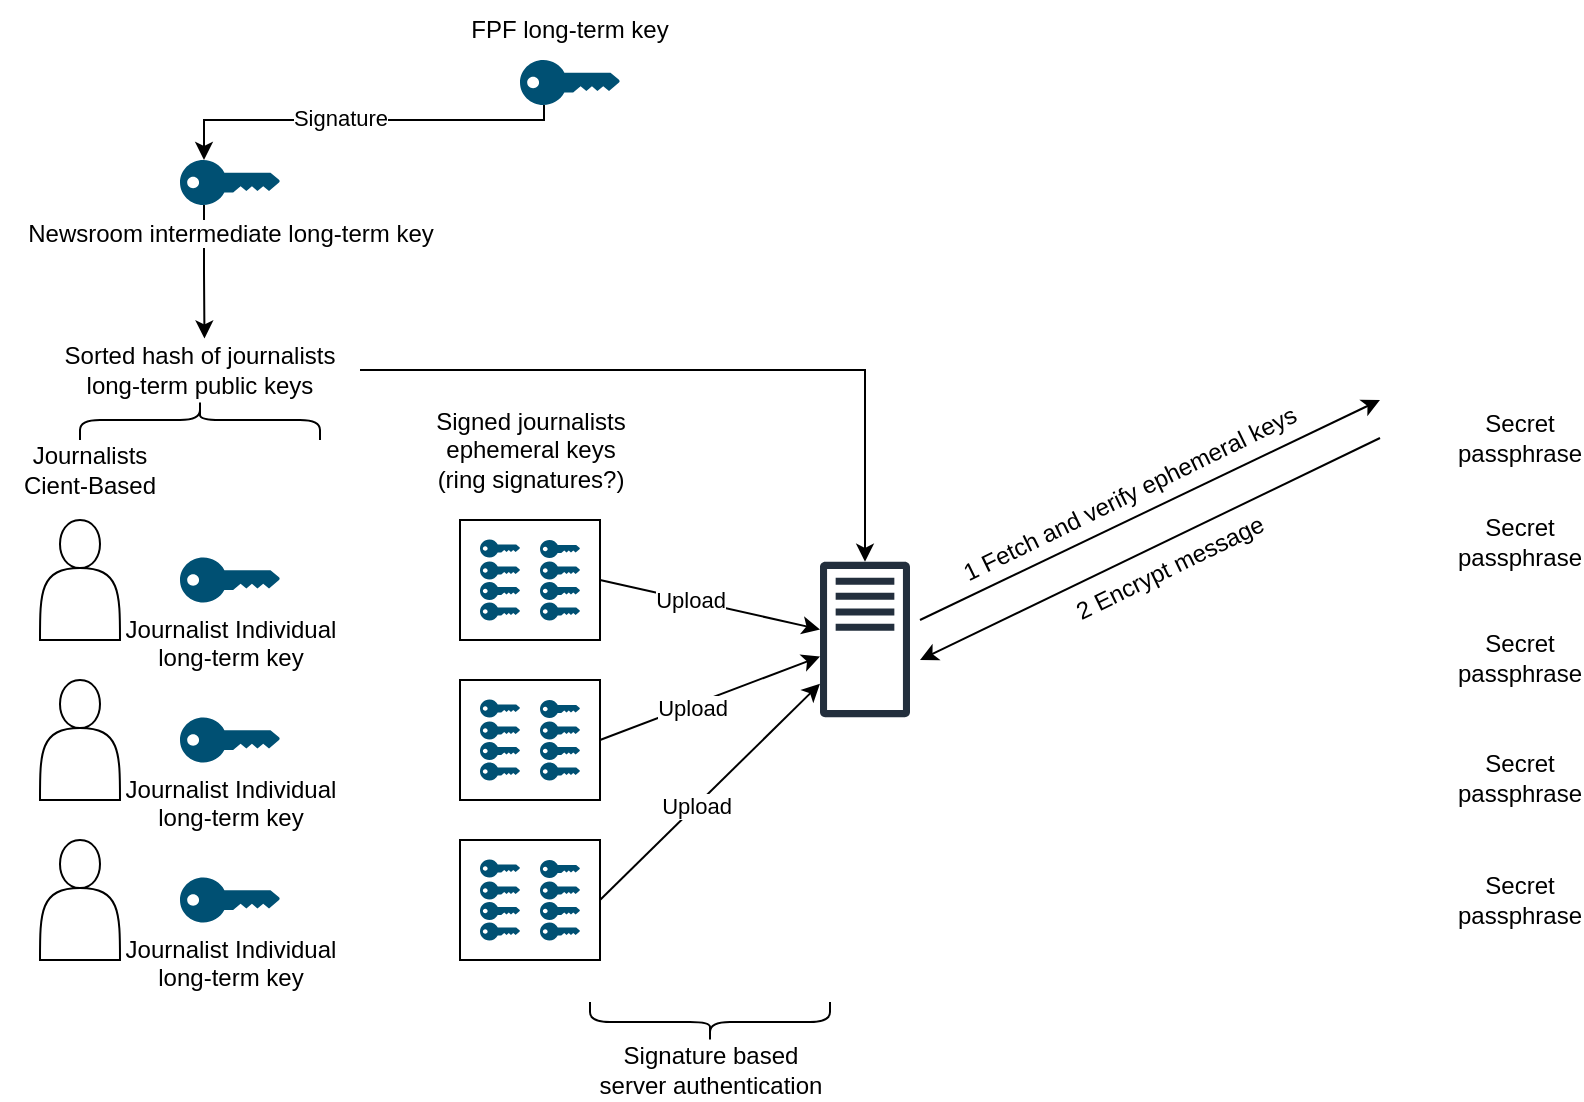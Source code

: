 <mxfile version="20.8.11" type="device" pages="7"><diagram name="Key structure" id="LQ43wljzdLNwputIf958"><mxGraphModel dx="1434" dy="822" grid="1" gridSize="10" guides="1" tooltips="1" connect="1" arrows="1" fold="1" page="1" pageScale="1" pageWidth="680" pageHeight="600" math="0" shadow="0"><root><mxCell id="0"/><mxCell id="1" parent="0"/><mxCell id="bbkfUvQa1ouGSAYKS6K8-1" value="" style="shape=actor;whiteSpace=wrap;html=1;" parent="1" vertex="1"><mxGeometry x="50" y="260" width="40" height="60" as="geometry"/></mxCell><mxCell id="bbkfUvQa1ouGSAYKS6K8-2" value="" style="shape=actor;whiteSpace=wrap;html=1;" parent="1" vertex="1"><mxGeometry x="50" y="420" width="40" height="60" as="geometry"/></mxCell><mxCell id="bbkfUvQa1ouGSAYKS6K8-3" value="" style="shape=actor;whiteSpace=wrap;html=1;" parent="1" vertex="1"><mxGeometry x="50" y="340" width="40" height="60" as="geometry"/></mxCell><mxCell id="bbkfUvQa1ouGSAYKS6K8-4" value="Journalists&lt;br&gt;Cient-Based" style="text;html=1;strokeColor=none;fillColor=none;align=center;verticalAlign=middle;whiteSpace=wrap;rounded=0;" parent="1" vertex="1"><mxGeometry x="30" y="220" width="90" height="30" as="geometry"/></mxCell><mxCell id="bbkfUvQa1ouGSAYKS6K8-5" value="&lt;div&gt;FPF long-term key&lt;/div&gt;" style="text;html=1;strokeColor=none;fillColor=none;align=center;verticalAlign=middle;whiteSpace=wrap;rounded=0;" parent="1" vertex="1"><mxGeometry x="255" width="120" height="30" as="geometry"/></mxCell><mxCell id="bbkfUvQa1ouGSAYKS6K8-11" style="edgeStyle=orthogonalEdgeStyle;rounded=0;orthogonalLoop=1;jettySize=auto;html=1;exitX=0.24;exitY=1;exitDx=0;exitDy=0;exitPerimeter=0;entryX=0.24;entryY=0;entryDx=0;entryDy=0;entryPerimeter=0;" parent="1" source="bbkfUvQa1ouGSAYKS6K8-6" target="bbkfUvQa1ouGSAYKS6K8-7" edge="1"><mxGeometry relative="1" as="geometry"><Array as="points"><mxPoint x="302" y="60"/><mxPoint x="132" y="60"/></Array></mxGeometry></mxCell><mxCell id="bbkfUvQa1ouGSAYKS6K8-12" value="&lt;div&gt;Signature&lt;/div&gt;" style="edgeLabel;html=1;align=center;verticalAlign=middle;resizable=0;points=[];" parent="bbkfUvQa1ouGSAYKS6K8-11" vertex="1" connectable="0"><mxGeometry x="0.112" y="-1" relative="1" as="geometry"><mxPoint as="offset"/></mxGeometry></mxCell><mxCell id="bbkfUvQa1ouGSAYKS6K8-6" value="" style="points=[[0,0.5,0],[0.24,0,0],[0.5,0.28,0],[0.995,0.475,0],[0.5,0.72,0],[0.24,1,0]];verticalLabelPosition=bottom;sketch=0;html=1;verticalAlign=top;aspect=fixed;align=center;pointerEvents=1;shape=mxgraph.cisco19.key;fillColor=#005073;strokeColor=none;" parent="1" vertex="1"><mxGeometry x="290" y="30" width="50" height="22.5" as="geometry"/></mxCell><mxCell id="bbkfUvQa1ouGSAYKS6K8-18" style="edgeStyle=orthogonalEdgeStyle;rounded=0;orthogonalLoop=1;jettySize=auto;html=1;exitX=0.24;exitY=1;exitDx=0;exitDy=0;exitPerimeter=0;entryX=0.514;entryY=-0.026;entryDx=0;entryDy=0;entryPerimeter=0;" parent="1" source="bbkfUvQa1ouGSAYKS6K8-7" target="bbkfUvQa1ouGSAYKS6K8-15" edge="1"><mxGeometry relative="1" as="geometry"/></mxCell><mxCell id="bbkfUvQa1ouGSAYKS6K8-7" value="&lt;span style=&quot;background-color: rgb(255, 255, 255);&quot;&gt;Newsroom intermediate long-term key&lt;/span&gt;" style="points=[[0,0.5,0],[0.24,0,0],[0.5,0.28,0],[0.995,0.475,0],[0.5,0.72,0],[0.24,1,0]];verticalLabelPosition=bottom;sketch=0;html=1;verticalAlign=top;aspect=fixed;align=center;pointerEvents=1;shape=mxgraph.cisco19.key;fillColor=#005073;strokeColor=none;" parent="1" vertex="1"><mxGeometry x="120" y="80" width="50" height="22.5" as="geometry"/></mxCell><mxCell id="bbkfUvQa1ouGSAYKS6K8-8" value="&lt;div&gt;Journalist Individual&lt;/div&gt;&lt;div&gt;long-term key&lt;br&gt;&lt;/div&gt;" style="points=[[0,0.5,0],[0.24,0,0],[0.5,0.28,0],[0.995,0.475,0],[0.5,0.72,0],[0.24,1,0]];verticalLabelPosition=bottom;sketch=0;html=1;verticalAlign=top;aspect=fixed;align=center;pointerEvents=1;shape=mxgraph.cisco19.key;fillColor=#005073;strokeColor=none;" parent="1" vertex="1"><mxGeometry x="120" y="278.75" width="50" height="22.5" as="geometry"/></mxCell><mxCell id="bbkfUvQa1ouGSAYKS6K8-9" value="&lt;div&gt;Journalist Individual&lt;/div&gt;&lt;div&gt;long-term key&lt;br&gt;&lt;/div&gt;" style="points=[[0,0.5,0],[0.24,0,0],[0.5,0.28,0],[0.995,0.475,0],[0.5,0.72,0],[0.24,1,0]];verticalLabelPosition=bottom;sketch=0;html=1;verticalAlign=top;aspect=fixed;align=center;pointerEvents=1;shape=mxgraph.cisco19.key;fillColor=#005073;strokeColor=none;" parent="1" vertex="1"><mxGeometry x="120" y="358.75" width="50" height="22.5" as="geometry"/></mxCell><mxCell id="bbkfUvQa1ouGSAYKS6K8-10" value="&lt;div&gt;Journalist Individual&lt;/div&gt;&lt;div&gt;long-term key&lt;br&gt;&lt;/div&gt;" style="points=[[0,0.5,0],[0.24,0,0],[0.5,0.28,0],[0.995,0.475,0],[0.5,0.72,0],[0.24,1,0]];verticalLabelPosition=bottom;sketch=0;html=1;verticalAlign=top;aspect=fixed;align=center;pointerEvents=1;shape=mxgraph.cisco19.key;fillColor=#005073;strokeColor=none;" parent="1" vertex="1"><mxGeometry x="120" y="438.75" width="50" height="22.5" as="geometry"/></mxCell><mxCell id="bbkfUvQa1ouGSAYKS6K8-14" value="" style="shape=curlyBracket;whiteSpace=wrap;html=1;rounded=1;flipH=1;rotation=-90;" parent="1" vertex="1"><mxGeometry x="120" y="150" width="20" height="120" as="geometry"/></mxCell><mxCell id="bbkfUvQa1ouGSAYKS6K8-20" style="edgeStyle=orthogonalEdgeStyle;rounded=0;orthogonalLoop=1;jettySize=auto;html=1;exitX=1;exitY=0.5;exitDx=0;exitDy=0;" parent="1" source="bbkfUvQa1ouGSAYKS6K8-15" target="bbkfUvQa1ouGSAYKS6K8-19" edge="1"><mxGeometry relative="1" as="geometry"/></mxCell><mxCell id="bbkfUvQa1ouGSAYKS6K8-15" value="Sorted hash of journalists long-term public keys" style="text;html=1;strokeColor=none;fillColor=none;align=center;verticalAlign=middle;whiteSpace=wrap;rounded=0;" parent="1" vertex="1"><mxGeometry x="50" y="170" width="160" height="30" as="geometry"/></mxCell><mxCell id="bbkfUvQa1ouGSAYKS6K8-19" value="" style="sketch=0;outlineConnect=0;fontColor=#232F3E;gradientColor=none;fillColor=#232F3D;strokeColor=none;dashed=0;verticalLabelPosition=bottom;verticalAlign=top;align=center;html=1;fontSize=12;fontStyle=0;aspect=fixed;pointerEvents=1;shape=mxgraph.aws4.traditional_server;labelBackgroundColor=#FFFFFF;" parent="1" vertex="1"><mxGeometry x="440" y="280.75" width="45" height="78" as="geometry"/></mxCell><mxCell id="bbkfUvQa1ouGSAYKS6K8-21" value="" style="points=[[0,0.5,0],[0.24,0,0],[0.5,0.28,0],[0.995,0.475,0],[0.5,0.72,0],[0.24,1,0]];verticalLabelPosition=bottom;sketch=0;html=1;verticalAlign=top;aspect=fixed;align=center;pointerEvents=1;shape=mxgraph.cisco19.key;fillColor=#005073;strokeColor=none;labelBackgroundColor=#FFFFFF;" parent="1" vertex="1"><mxGeometry x="300" y="270" width="20" height="9" as="geometry"/></mxCell><mxCell id="bbkfUvQa1ouGSAYKS6K8-22" value="" style="points=[[0,0.5,0],[0.24,0,0],[0.5,0.28,0],[0.995,0.475,0],[0.5,0.72,0],[0.24,1,0]];verticalLabelPosition=bottom;sketch=0;html=1;verticalAlign=top;aspect=fixed;align=center;pointerEvents=1;shape=mxgraph.cisco19.key;fillColor=#005073;strokeColor=none;labelBackgroundColor=#FFFFFF;" parent="1" vertex="1"><mxGeometry x="270" y="269.75" width="20" height="9" as="geometry"/></mxCell><mxCell id="bbkfUvQa1ouGSAYKS6K8-23" value="" style="points=[[0,0.5,0],[0.24,0,0],[0.5,0.28,0],[0.995,0.475,0],[0.5,0.72,0],[0.24,1,0]];verticalLabelPosition=bottom;sketch=0;html=1;verticalAlign=top;aspect=fixed;align=center;pointerEvents=1;shape=mxgraph.cisco19.key;fillColor=#005073;strokeColor=none;labelBackgroundColor=#FFFFFF;" parent="1" vertex="1"><mxGeometry x="270" y="280.75" width="20" height="9" as="geometry"/></mxCell><mxCell id="bbkfUvQa1ouGSAYKS6K8-24" value="" style="points=[[0,0.5,0],[0.24,0,0],[0.5,0.28,0],[0.995,0.475,0],[0.5,0.72,0],[0.24,1,0]];verticalLabelPosition=bottom;sketch=0;html=1;verticalAlign=top;aspect=fixed;align=center;pointerEvents=1;shape=mxgraph.cisco19.key;fillColor=#005073;strokeColor=none;labelBackgroundColor=#FFFFFF;" parent="1" vertex="1"><mxGeometry x="300" y="280.75" width="20" height="9" as="geometry"/></mxCell><mxCell id="bbkfUvQa1ouGSAYKS6K8-25" value="" style="points=[[0,0.5,0],[0.24,0,0],[0.5,0.28,0],[0.995,0.475,0],[0.5,0.72,0],[0.24,1,0]];verticalLabelPosition=bottom;sketch=0;html=1;verticalAlign=top;aspect=fixed;align=center;pointerEvents=1;shape=mxgraph.cisco19.key;fillColor=#005073;strokeColor=none;labelBackgroundColor=#FFFFFF;" parent="1" vertex="1"><mxGeometry x="270" y="291" width="20" height="9" as="geometry"/></mxCell><mxCell id="bbkfUvQa1ouGSAYKS6K8-26" value="" style="points=[[0,0.5,0],[0.24,0,0],[0.5,0.28,0],[0.995,0.475,0],[0.5,0.72,0],[0.24,1,0]];verticalLabelPosition=bottom;sketch=0;html=1;verticalAlign=top;aspect=fixed;align=center;pointerEvents=1;shape=mxgraph.cisco19.key;fillColor=#005073;strokeColor=none;labelBackgroundColor=#FFFFFF;" parent="1" vertex="1"><mxGeometry x="300" y="291" width="20" height="9" as="geometry"/></mxCell><mxCell id="bbkfUvQa1ouGSAYKS6K8-27" value="" style="points=[[0,0.5,0],[0.24,0,0],[0.5,0.28,0],[0.995,0.475,0],[0.5,0.72,0],[0.24,1,0]];verticalLabelPosition=bottom;sketch=0;html=1;verticalAlign=top;aspect=fixed;align=center;pointerEvents=1;shape=mxgraph.cisco19.key;fillColor=#005073;strokeColor=none;labelBackgroundColor=#FFFFFF;" parent="1" vertex="1"><mxGeometry x="270" y="301.25" width="20" height="9" as="geometry"/></mxCell><mxCell id="bbkfUvQa1ouGSAYKS6K8-28" value="" style="points=[[0,0.5,0],[0.24,0,0],[0.5,0.28,0],[0.995,0.475,0],[0.5,0.72,0],[0.24,1,0]];verticalLabelPosition=bottom;sketch=0;html=1;verticalAlign=top;aspect=fixed;align=center;pointerEvents=1;shape=mxgraph.cisco19.key;fillColor=#005073;strokeColor=none;labelBackgroundColor=#FFFFFF;" parent="1" vertex="1"><mxGeometry x="300" y="301.25" width="20" height="9" as="geometry"/></mxCell><mxCell id="bbkfUvQa1ouGSAYKS6K8-29" value="" style="rounded=0;whiteSpace=wrap;html=1;labelBackgroundColor=#FFFFFF;fillColor=none;" parent="1" vertex="1"><mxGeometry x="260" y="260" width="70" height="60" as="geometry"/></mxCell><mxCell id="bbkfUvQa1ouGSAYKS6K8-30" value="" style="points=[[0,0.5,0],[0.24,0,0],[0.5,0.28,0],[0.995,0.475,0],[0.5,0.72,0],[0.24,1,0]];verticalLabelPosition=bottom;sketch=0;html=1;verticalAlign=top;aspect=fixed;align=center;pointerEvents=1;shape=mxgraph.cisco19.key;fillColor=#005073;strokeColor=none;labelBackgroundColor=#FFFFFF;" parent="1" vertex="1"><mxGeometry x="300" y="350" width="20" height="9" as="geometry"/></mxCell><mxCell id="bbkfUvQa1ouGSAYKS6K8-31" value="" style="points=[[0,0.5,0],[0.24,0,0],[0.5,0.28,0],[0.995,0.475,0],[0.5,0.72,0],[0.24,1,0]];verticalLabelPosition=bottom;sketch=0;html=1;verticalAlign=top;aspect=fixed;align=center;pointerEvents=1;shape=mxgraph.cisco19.key;fillColor=#005073;strokeColor=none;labelBackgroundColor=#FFFFFF;" parent="1" vertex="1"><mxGeometry x="270" y="349.75" width="20" height="9" as="geometry"/></mxCell><mxCell id="bbkfUvQa1ouGSAYKS6K8-32" value="" style="points=[[0,0.5,0],[0.24,0,0],[0.5,0.28,0],[0.995,0.475,0],[0.5,0.72,0],[0.24,1,0]];verticalLabelPosition=bottom;sketch=0;html=1;verticalAlign=top;aspect=fixed;align=center;pointerEvents=1;shape=mxgraph.cisco19.key;fillColor=#005073;strokeColor=none;labelBackgroundColor=#FFFFFF;" parent="1" vertex="1"><mxGeometry x="270" y="360.75" width="20" height="9" as="geometry"/></mxCell><mxCell id="bbkfUvQa1ouGSAYKS6K8-33" value="" style="points=[[0,0.5,0],[0.24,0,0],[0.5,0.28,0],[0.995,0.475,0],[0.5,0.72,0],[0.24,1,0]];verticalLabelPosition=bottom;sketch=0;html=1;verticalAlign=top;aspect=fixed;align=center;pointerEvents=1;shape=mxgraph.cisco19.key;fillColor=#005073;strokeColor=none;labelBackgroundColor=#FFFFFF;" parent="1" vertex="1"><mxGeometry x="300" y="360.75" width="20" height="9" as="geometry"/></mxCell><mxCell id="bbkfUvQa1ouGSAYKS6K8-34" value="" style="points=[[0,0.5,0],[0.24,0,0],[0.5,0.28,0],[0.995,0.475,0],[0.5,0.72,0],[0.24,1,0]];verticalLabelPosition=bottom;sketch=0;html=1;verticalAlign=top;aspect=fixed;align=center;pointerEvents=1;shape=mxgraph.cisco19.key;fillColor=#005073;strokeColor=none;labelBackgroundColor=#FFFFFF;" parent="1" vertex="1"><mxGeometry x="270" y="371" width="20" height="9" as="geometry"/></mxCell><mxCell id="bbkfUvQa1ouGSAYKS6K8-35" value="" style="points=[[0,0.5,0],[0.24,0,0],[0.5,0.28,0],[0.995,0.475,0],[0.5,0.72,0],[0.24,1,0]];verticalLabelPosition=bottom;sketch=0;html=1;verticalAlign=top;aspect=fixed;align=center;pointerEvents=1;shape=mxgraph.cisco19.key;fillColor=#005073;strokeColor=none;labelBackgroundColor=#FFFFFF;" parent="1" vertex="1"><mxGeometry x="300" y="371" width="20" height="9" as="geometry"/></mxCell><mxCell id="bbkfUvQa1ouGSAYKS6K8-36" value="" style="points=[[0,0.5,0],[0.24,0,0],[0.5,0.28,0],[0.995,0.475,0],[0.5,0.72,0],[0.24,1,0]];verticalLabelPosition=bottom;sketch=0;html=1;verticalAlign=top;aspect=fixed;align=center;pointerEvents=1;shape=mxgraph.cisco19.key;fillColor=#005073;strokeColor=none;labelBackgroundColor=#FFFFFF;" parent="1" vertex="1"><mxGeometry x="270" y="381.25" width="20" height="9" as="geometry"/></mxCell><mxCell id="bbkfUvQa1ouGSAYKS6K8-37" value="" style="points=[[0,0.5,0],[0.24,0,0],[0.5,0.28,0],[0.995,0.475,0],[0.5,0.72,0],[0.24,1,0]];verticalLabelPosition=bottom;sketch=0;html=1;verticalAlign=top;aspect=fixed;align=center;pointerEvents=1;shape=mxgraph.cisco19.key;fillColor=#005073;strokeColor=none;labelBackgroundColor=#FFFFFF;" parent="1" vertex="1"><mxGeometry x="300" y="381.25" width="20" height="9" as="geometry"/></mxCell><mxCell id="bbkfUvQa1ouGSAYKS6K8-38" value="" style="rounded=0;whiteSpace=wrap;html=1;labelBackgroundColor=#FFFFFF;fillColor=none;" parent="1" vertex="1"><mxGeometry x="260" y="340" width="70" height="60" as="geometry"/></mxCell><mxCell id="bbkfUvQa1ouGSAYKS6K8-39" value="" style="points=[[0,0.5,0],[0.24,0,0],[0.5,0.28,0],[0.995,0.475,0],[0.5,0.72,0],[0.24,1,0]];verticalLabelPosition=bottom;sketch=0;html=1;verticalAlign=top;aspect=fixed;align=center;pointerEvents=1;shape=mxgraph.cisco19.key;fillColor=#005073;strokeColor=none;labelBackgroundColor=#FFFFFF;" parent="1" vertex="1"><mxGeometry x="300" y="430" width="20" height="9" as="geometry"/></mxCell><mxCell id="bbkfUvQa1ouGSAYKS6K8-40" value="" style="points=[[0,0.5,0],[0.24,0,0],[0.5,0.28,0],[0.995,0.475,0],[0.5,0.72,0],[0.24,1,0]];verticalLabelPosition=bottom;sketch=0;html=1;verticalAlign=top;aspect=fixed;align=center;pointerEvents=1;shape=mxgraph.cisco19.key;fillColor=#005073;strokeColor=none;labelBackgroundColor=#FFFFFF;" parent="1" vertex="1"><mxGeometry x="270" y="429.75" width="20" height="9" as="geometry"/></mxCell><mxCell id="bbkfUvQa1ouGSAYKS6K8-41" value="" style="points=[[0,0.5,0],[0.24,0,0],[0.5,0.28,0],[0.995,0.475,0],[0.5,0.72,0],[0.24,1,0]];verticalLabelPosition=bottom;sketch=0;html=1;verticalAlign=top;aspect=fixed;align=center;pointerEvents=1;shape=mxgraph.cisco19.key;fillColor=#005073;strokeColor=none;labelBackgroundColor=#FFFFFF;" parent="1" vertex="1"><mxGeometry x="270" y="440.75" width="20" height="9" as="geometry"/></mxCell><mxCell id="bbkfUvQa1ouGSAYKS6K8-42" value="" style="points=[[0,0.5,0],[0.24,0,0],[0.5,0.28,0],[0.995,0.475,0],[0.5,0.72,0],[0.24,1,0]];verticalLabelPosition=bottom;sketch=0;html=1;verticalAlign=top;aspect=fixed;align=center;pointerEvents=1;shape=mxgraph.cisco19.key;fillColor=#005073;strokeColor=none;labelBackgroundColor=#FFFFFF;" parent="1" vertex="1"><mxGeometry x="300" y="440.75" width="20" height="9" as="geometry"/></mxCell><mxCell id="bbkfUvQa1ouGSAYKS6K8-43" value="" style="points=[[0,0.5,0],[0.24,0,0],[0.5,0.28,0],[0.995,0.475,0],[0.5,0.72,0],[0.24,1,0]];verticalLabelPosition=bottom;sketch=0;html=1;verticalAlign=top;aspect=fixed;align=center;pointerEvents=1;shape=mxgraph.cisco19.key;fillColor=#005073;strokeColor=none;labelBackgroundColor=#FFFFFF;" parent="1" vertex="1"><mxGeometry x="270" y="451" width="20" height="9" as="geometry"/></mxCell><mxCell id="bbkfUvQa1ouGSAYKS6K8-44" value="" style="points=[[0,0.5,0],[0.24,0,0],[0.5,0.28,0],[0.995,0.475,0],[0.5,0.72,0],[0.24,1,0]];verticalLabelPosition=bottom;sketch=0;html=1;verticalAlign=top;aspect=fixed;align=center;pointerEvents=1;shape=mxgraph.cisco19.key;fillColor=#005073;strokeColor=none;labelBackgroundColor=#FFFFFF;" parent="1" vertex="1"><mxGeometry x="300" y="451" width="20" height="9" as="geometry"/></mxCell><mxCell id="bbkfUvQa1ouGSAYKS6K8-45" value="" style="points=[[0,0.5,0],[0.24,0,0],[0.5,0.28,0],[0.995,0.475,0],[0.5,0.72,0],[0.24,1,0]];verticalLabelPosition=bottom;sketch=0;html=1;verticalAlign=top;aspect=fixed;align=center;pointerEvents=1;shape=mxgraph.cisco19.key;fillColor=#005073;strokeColor=none;labelBackgroundColor=#FFFFFF;" parent="1" vertex="1"><mxGeometry x="270" y="461.25" width="20" height="9" as="geometry"/></mxCell><mxCell id="bbkfUvQa1ouGSAYKS6K8-46" value="" style="points=[[0,0.5,0],[0.24,0,0],[0.5,0.28,0],[0.995,0.475,0],[0.5,0.72,0],[0.24,1,0]];verticalLabelPosition=bottom;sketch=0;html=1;verticalAlign=top;aspect=fixed;align=center;pointerEvents=1;shape=mxgraph.cisco19.key;fillColor=#005073;strokeColor=none;labelBackgroundColor=#FFFFFF;" parent="1" vertex="1"><mxGeometry x="300" y="461.25" width="20" height="9" as="geometry"/></mxCell><mxCell id="bbkfUvQa1ouGSAYKS6K8-47" value="" style="rounded=0;whiteSpace=wrap;html=1;labelBackgroundColor=#FFFFFF;fillColor=none;" parent="1" vertex="1"><mxGeometry x="260" y="420" width="70" height="60" as="geometry"/></mxCell><mxCell id="bbkfUvQa1ouGSAYKS6K8-49" value="" style="endArrow=classic;html=1;rounded=0;exitX=1;exitY=0.5;exitDx=0;exitDy=0;" parent="1" source="bbkfUvQa1ouGSAYKS6K8-29" target="bbkfUvQa1ouGSAYKS6K8-19" edge="1"><mxGeometry width="50" height="50" relative="1" as="geometry"><mxPoint x="230" y="280" as="sourcePoint"/><mxPoint x="280" y="230" as="targetPoint"/></mxGeometry></mxCell><mxCell id="bbkfUvQa1ouGSAYKS6K8-58" value="&lt;div&gt;Upload&lt;/div&gt;" style="edgeLabel;html=1;align=center;verticalAlign=middle;resizable=0;points=[];" parent="bbkfUvQa1ouGSAYKS6K8-49" vertex="1" connectable="0"><mxGeometry x="-0.273" relative="1" as="geometry"><mxPoint x="5" y="1" as="offset"/></mxGeometry></mxCell><mxCell id="bbkfUvQa1ouGSAYKS6K8-50" value="" style="endArrow=classic;html=1;rounded=0;exitX=1;exitY=0.5;exitDx=0;exitDy=0;" parent="1" source="bbkfUvQa1ouGSAYKS6K8-38" target="bbkfUvQa1ouGSAYKS6K8-19" edge="1"><mxGeometry width="50" height="50" relative="1" as="geometry"><mxPoint x="230" y="350" as="sourcePoint"/><mxPoint x="280" y="300" as="targetPoint"/></mxGeometry></mxCell><mxCell id="bbkfUvQa1ouGSAYKS6K8-59" value="Upload" style="edgeLabel;html=1;align=center;verticalAlign=middle;resizable=0;points=[];" parent="bbkfUvQa1ouGSAYKS6K8-50" vertex="1" connectable="0"><mxGeometry x="-0.417" y="-1" relative="1" as="geometry"><mxPoint x="13" y="-5" as="offset"/></mxGeometry></mxCell><mxCell id="bbkfUvQa1ouGSAYKS6K8-51" value="" style="endArrow=classic;html=1;rounded=0;exitX=1;exitY=0.5;exitDx=0;exitDy=0;" parent="1" source="bbkfUvQa1ouGSAYKS6K8-47" target="bbkfUvQa1ouGSAYKS6K8-19" edge="1"><mxGeometry width="50" height="50" relative="1" as="geometry"><mxPoint x="230" y="420" as="sourcePoint"/><mxPoint x="280" y="370" as="targetPoint"/></mxGeometry></mxCell><mxCell id="bbkfUvQa1ouGSAYKS6K8-60" value="Upload" style="edgeLabel;html=1;align=center;verticalAlign=middle;resizable=0;points=[];" parent="bbkfUvQa1ouGSAYKS6K8-51" vertex="1" connectable="0"><mxGeometry x="-0.132" relative="1" as="geometry"><mxPoint as="offset"/></mxGeometry></mxCell><mxCell id="bbkfUvQa1ouGSAYKS6K8-52" value="Signed journalists ephemeral keys&lt;br&gt;(ring signatures?)" style="text;html=1;strokeColor=none;fillColor=none;align=center;verticalAlign=middle;whiteSpace=wrap;rounded=0;labelBackgroundColor=#FFFFFF;" parent="1" vertex="1"><mxGeometry x="237.5" y="210" width="115" height="30" as="geometry"/></mxCell><mxCell id="bbkfUvQa1ouGSAYKS6K8-53" value="" style="shape=image;html=1;verticalAlign=top;verticalLabelPosition=bottom;labelBackgroundColor=#ffffff;imageAspect=0;aspect=fixed;image=https://cdn2.iconfinder.com/data/icons/font-awesome/1792/user-secret-128.png;fillColor=none;" parent="1" vertex="1"><mxGeometry x="720" y="200" width="38" height="38" as="geometry"/></mxCell><mxCell id="bbkfUvQa1ouGSAYKS6K8-54" value="" style="shape=image;html=1;verticalAlign=top;verticalLabelPosition=bottom;labelBackgroundColor=#ffffff;imageAspect=0;aspect=fixed;image=https://cdn2.iconfinder.com/data/icons/font-awesome/1792/user-secret-128.png;fillColor=none;" parent="1" vertex="1"><mxGeometry x="720" y="251.75" width="38" height="38" as="geometry"/></mxCell><mxCell id="bbkfUvQa1ouGSAYKS6K8-55" value="" style="shape=image;html=1;verticalAlign=top;verticalLabelPosition=bottom;labelBackgroundColor=#ffffff;imageAspect=0;aspect=fixed;image=https://cdn2.iconfinder.com/data/icons/font-awesome/1792/user-secret-128.png;fillColor=none;" parent="1" vertex="1"><mxGeometry x="720" y="310.25" width="38" height="38" as="geometry"/></mxCell><mxCell id="bbkfUvQa1ouGSAYKS6K8-56" value="" style="shape=image;html=1;verticalAlign=top;verticalLabelPosition=bottom;labelBackgroundColor=#ffffff;imageAspect=0;aspect=fixed;image=https://cdn2.iconfinder.com/data/icons/font-awesome/1792/user-secret-128.png;fillColor=none;" parent="1" vertex="1"><mxGeometry x="720" y="429.75" width="38" height="38" as="geometry"/></mxCell><mxCell id="bbkfUvQa1ouGSAYKS6K8-57" value="" style="shape=image;html=1;verticalAlign=top;verticalLabelPosition=bottom;labelBackgroundColor=#ffffff;imageAspect=0;aspect=fixed;image=https://cdn2.iconfinder.com/data/icons/font-awesome/1792/user-secret-128.png;fillColor=none;" parent="1" vertex="1"><mxGeometry x="720" y="369.75" width="38" height="38" as="geometry"/></mxCell><mxCell id="bbkfUvQa1ouGSAYKS6K8-61" value="" style="endArrow=classic;html=1;rounded=0;entryX=0;entryY=0;entryDx=0;entryDy=0;labelPosition=center;verticalLabelPosition=top;align=center;verticalAlign=bottom;" parent="1" target="bbkfUvQa1ouGSAYKS6K8-53" edge="1"><mxGeometry width="50" height="50" relative="1" as="geometry"><mxPoint x="490" y="310" as="sourcePoint"/><mxPoint x="270" y="270" as="targetPoint"/></mxGeometry></mxCell><mxCell id="bbkfUvQa1ouGSAYKS6K8-63" value="" style="endArrow=classic;html=1;rounded=0;exitX=0;exitY=0.5;exitDx=0;exitDy=0;" parent="1" source="bbkfUvQa1ouGSAYKS6K8-53" edge="1"><mxGeometry width="50" height="50" relative="1" as="geometry"><mxPoint x="330" y="320" as="sourcePoint"/><mxPoint x="490" y="330" as="targetPoint"/></mxGeometry></mxCell><mxCell id="bbkfUvQa1ouGSAYKS6K8-64" value="1 Fetch and verify ephemeral keys" style="text;html=1;strokeColor=none;fillColor=none;align=center;verticalAlign=middle;whiteSpace=wrap;rounded=0;labelBackgroundColor=#FFFFFF;rotation=334;" parent="1" vertex="1"><mxGeometry x="500" y="241.75" width="190" height="10" as="geometry"/></mxCell><mxCell id="bbkfUvQa1ouGSAYKS6K8-65" value="2 Encrypt message" style="text;html=1;strokeColor=none;fillColor=none;align=center;verticalAlign=middle;whiteSpace=wrap;rounded=0;labelBackgroundColor=#FFFFFF;rotation=334;" parent="1" vertex="1"><mxGeometry x="520" y="278.75" width="190" height="10" as="geometry"/></mxCell><mxCell id="bbkfUvQa1ouGSAYKS6K8-66" value="" style="shape=curlyBracket;whiteSpace=wrap;html=1;rounded=1;flipH=1;rotation=-90;direction=west;" parent="1" vertex="1"><mxGeometry x="375" y="451" width="20" height="120" as="geometry"/></mxCell><mxCell id="bbkfUvQa1ouGSAYKS6K8-67" value="Signature based server authentication" style="text;html=1;strokeColor=none;fillColor=none;align=center;verticalAlign=middle;whiteSpace=wrap;rounded=0;labelBackgroundColor=#FFFFFF;" parent="1" vertex="1"><mxGeometry x="322.5" y="520" width="125" height="30" as="geometry"/></mxCell><mxCell id="yE9mMFggvkAhAxmJdszc-1" value="Secret passphrase" style="text;html=1;strokeColor=none;fillColor=none;align=center;verticalAlign=middle;whiteSpace=wrap;rounded=0;labelBackgroundColor=none;fontSize=12;" parent="1" vertex="1"><mxGeometry x="760" y="204" width="60" height="30" as="geometry"/></mxCell><mxCell id="yE9mMFggvkAhAxmJdszc-2" value="Secret passphrase" style="text;html=1;strokeColor=none;fillColor=none;align=center;verticalAlign=middle;whiteSpace=wrap;rounded=0;labelBackgroundColor=none;fontSize=12;" parent="1" vertex="1"><mxGeometry x="760" y="255.75" width="60" height="30" as="geometry"/></mxCell><mxCell id="yE9mMFggvkAhAxmJdszc-3" value="Secret passphrase" style="text;html=1;strokeColor=none;fillColor=none;align=center;verticalAlign=middle;whiteSpace=wrap;rounded=0;labelBackgroundColor=none;fontSize=12;" parent="1" vertex="1"><mxGeometry x="760" y="314.25" width="60" height="30" as="geometry"/></mxCell><mxCell id="yE9mMFggvkAhAxmJdszc-4" value="Secret passphrase" style="text;html=1;strokeColor=none;fillColor=none;align=center;verticalAlign=middle;whiteSpace=wrap;rounded=0;labelBackgroundColor=none;fontSize=12;" parent="1" vertex="1"><mxGeometry x="760" y="373.75" width="60" height="30" as="geometry"/></mxCell><mxCell id="yE9mMFggvkAhAxmJdszc-6" value="Secret passphrase" style="text;html=1;strokeColor=none;fillColor=none;align=center;verticalAlign=middle;whiteSpace=wrap;rounded=0;labelBackgroundColor=none;fontSize=12;" parent="1" vertex="1"><mxGeometry x="760" y="435" width="60" height="30" as="geometry"/></mxCell></root></mxGraphModel></diagram><diagram name="Schema - Souce Submission" id="cBOSraLfpt3aA5uH8iOS"><mxGraphModel dx="1062" dy="609" grid="1" gridSize="10" guides="1" tooltips="1" connect="1" arrows="1" fold="1" page="1" pageScale="1" pageWidth="680" pageHeight="600" math="0" shadow="0"><root><mxCell id="kd8etptORSFELSqxXHdy-0"/><mxCell id="kd8etptORSFELSqxXHdy-1" parent="kd8etptORSFELSqxXHdy-0"/><mxCell id="Xh2fpuGQb26h-wiXd0tz-16" value="" style="group" vertex="1" connectable="0" parent="kd8etptORSFELSqxXHdy-1"><mxGeometry x="420" y="49" width="40" height="511" as="geometry"/></mxCell><mxCell id="kd8etptORSFELSqxXHdy-4" value="&lt;div align=&quot;center&quot;&gt;Source&amp;nbsp;&lt;font style=&quot;font-size: 12px;&quot;&gt;&lt;i&gt;&amp;nbsp; SC&lt;/i&gt;&lt;/font&gt;&lt;font style=&quot;font-size: 12px;&quot;&gt;&lt;i&gt;&lt;sub&gt;pk&lt;/sub&gt;&lt;/i&gt;&lt;/font&gt;&lt;font style=&quot;font-size: 12px;&quot;&gt;&lt;i&gt;,&lt;/i&gt;&lt;/font&gt;&lt;font style=&quot;font-size: 12px;&quot;&gt;&lt;i&gt;SC&lt;sub&gt;sk&lt;/sub&gt;&lt;/i&gt;&lt;/font&gt;&lt;font style=&quot;font-size: 12px;&quot;&gt;&lt;i&gt; S&lt;sub&gt;pk,&lt;/sub&gt;&lt;/i&gt;&lt;/font&gt;&lt;font style=&quot;font-size: 12px;&quot;&gt;&lt;i&gt;S&lt;sub&gt;sk&lt;/sub&gt;&lt;/i&gt;&lt;/font&gt;&lt;/div&gt;&lt;div&gt;&lt;br&gt;&lt;br&gt;&lt;/div&gt;" style="shape=actor;whiteSpace=wrap;html=1;labelPosition=center;verticalLabelPosition=bottom;align=center;verticalAlign=top;" vertex="1" parent="Xh2fpuGQb26h-wiXd0tz-16"><mxGeometry width="40" height="50" as="geometry"/></mxCell><mxCell id="kd8etptORSFELSqxXHdy-6" value="" style="endArrow=none;html=1;rounded=0;" edge="1" parent="Xh2fpuGQb26h-wiXd0tz-16"><mxGeometry width="50" height="50" relative="1" as="geometry"><mxPoint x="20" y="511" as="sourcePoint"/><mxPoint x="20" y="111" as="targetPoint"/></mxGeometry></mxCell><mxCell id="Xh2fpuGQb26h-wiXd0tz-18" value="" style="group" vertex="1" connectable="0" parent="kd8etptORSFELSqxXHdy-1"><mxGeometry x="100" y="49" width="40" height="511" as="geometry"/></mxCell><mxCell id="kd8etptORSFELSqxXHdy-2" value="&lt;div align=&quot;center&quot;&gt;Journalist&amp;nbsp;&lt;font style=&quot;font-size: 12px;&quot;&gt;&lt;i&gt;&amp;nbsp; JC&lt;/i&gt;&lt;/font&gt;&lt;font style=&quot;font-size: 12px;&quot;&gt;&lt;i&gt;&lt;sub&gt;pk&lt;/sub&gt;&lt;/i&gt;&lt;/font&gt;&lt;font style=&quot;font-size: 12px;&quot;&gt;&lt;i&gt;,&lt;/i&gt;&lt;/font&gt;&lt;font style=&quot;font-size: 12px;&quot;&gt;&lt;i&gt;JC&lt;sub&gt;sk&lt;/sub&gt;&lt;/i&gt;&lt;/font&gt;&lt;font style=&quot;font-size: 12px;&quot;&gt;&lt;i&gt; JE&lt;sub&gt;pk,&lt;/sub&gt;&lt;/i&gt;&lt;/font&gt;&lt;font style=&quot;font-size: 12px;&quot;&gt;&lt;i&gt;JE&lt;sub&gt;sk&lt;/sub&gt;&lt;/i&gt;&lt;/font&gt;&lt;/div&gt;&lt;div&gt;&lt;br&gt;&lt;/div&gt;" style="shape=actor;whiteSpace=wrap;html=1;verticalAlign=top;labelPosition=center;verticalLabelPosition=bottom;align=center;" vertex="1" parent="Xh2fpuGQb26h-wiXd0tz-18"><mxGeometry width="40" height="50" as="geometry"/></mxCell><mxCell id="kd8etptORSFELSqxXHdy-5" value="" style="endArrow=none;html=1;rounded=0;" edge="1" parent="Xh2fpuGQb26h-wiXd0tz-18"><mxGeometry width="50" height="50" relative="1" as="geometry"><mxPoint x="20" y="511" as="sourcePoint"/><mxPoint x="20" y="111" as="targetPoint"/></mxGeometry></mxCell><mxCell id="Xh2fpuGQb26h-wiXd0tz-22" value="" style="group" vertex="1" connectable="0" parent="kd8etptORSFELSqxXHdy-1"><mxGeometry x="266" y="49" width="28.85" height="511" as="geometry"/></mxCell><mxCell id="kd8etptORSFELSqxXHdy-3" value="Server&lt;br&gt;&lt;i&gt;RE&lt;sub&gt;pk&lt;/sub&gt;,RE&lt;sub&gt;sk&lt;/sub&gt;&lt;/i&gt;" style="sketch=0;outlineConnect=0;fontColor=#232F3E;gradientColor=none;fillColor=#232F3D;strokeColor=none;dashed=0;verticalLabelPosition=bottom;verticalAlign=top;align=center;html=1;fontSize=12;fontStyle=0;aspect=fixed;pointerEvents=1;shape=mxgraph.aws4.traditional_server;labelBackgroundColor=#FFFFFF;" vertex="1" parent="Xh2fpuGQb26h-wiXd0tz-22"><mxGeometry width="28.85" height="50" as="geometry"/></mxCell><mxCell id="kd8etptORSFELSqxXHdy-7" value="" style="endArrow=none;html=1;rounded=0;" edge="1" parent="Xh2fpuGQb26h-wiXd0tz-22"><mxGeometry width="50" height="50" relative="1" as="geometry"><mxPoint x="13.99" y="511" as="sourcePoint"/><mxPoint x="13.99" y="111" as="targetPoint"/></mxGeometry></mxCell><mxCell id="Xh2fpuGQb26h-wiXd0tz-23" value="" style="group" vertex="1" connectable="0" parent="kd8etptORSFELSqxXHdy-1"><mxGeometry x="40" y="200" width="400" height="20" as="geometry"/></mxCell><mxCell id="kd8etptORSFELSqxXHdy-8" value="&lt;font style=&quot;font-size: 12px;&quot;&gt;&lt;i&gt;JC&lt;/i&gt;&lt;/font&gt;&lt;font style=&quot;font-size: 12px;&quot;&gt;&lt;i&gt;&lt;sub&gt;pk&lt;/sub&gt;&lt;/i&gt;&lt;/font&gt;&lt;font style=&quot;font-size: 12px;&quot;&gt;&lt;i&gt;, JE&lt;sub&gt;pk&lt;/sub&gt;&lt;br&gt;&lt;/i&gt;&lt;/font&gt;" style="endArrow=none;html=1;rounded=0;labelPosition=center;verticalLabelPosition=bottom;align=center;verticalAlign=top;dashed=1;endFill=0;startArrow=classic;startFill=1;" edge="1" parent="Xh2fpuGQb26h-wiXd0tz-23"><mxGeometry width="50" height="50" relative="1" as="geometry"><mxPoint x="400" y="10" as="sourcePoint"/><mxPoint x="80" y="9.66" as="targetPoint"/></mxGeometry></mxCell><mxCell id="kd8etptORSFELSqxXHdy-14" value="&lt;div&gt;(0)&lt;/div&gt;" style="text;html=1;strokeColor=none;fillColor=none;align=center;verticalAlign=middle;whiteSpace=wrap;rounded=0;fontSize=13;" vertex="1" parent="Xh2fpuGQb26h-wiXd0tz-23"><mxGeometry width="60" height="20" as="geometry"/></mxCell><mxCell id="Xh2fpuGQb26h-wiXd0tz-24" value="" style="group" vertex="1" connectable="0" parent="kd8etptORSFELSqxXHdy-1"><mxGeometry x="40" y="240" width="400" height="20" as="geometry"/></mxCell><mxCell id="kd8etptORSFELSqxXHdy-10" value="&lt;i&gt;ME&lt;sub&gt;pk&lt;/sub&gt;, ME&lt;sub&gt;pk&lt;/sub&gt;&lt;/i&gt;⊕&lt;font style=&quot;font-size: 12px;&quot;&gt;&lt;i&gt;JC&lt;sub&gt;pk&lt;/sub&gt;, E(&lt;/i&gt;&lt;/font&gt;&lt;i&gt;ME&lt;sub&gt;pk&lt;/sub&gt;&lt;/i&gt;⊕&lt;font style=&quot;font-size: 12px;&quot;&gt;&lt;i&gt;JE&lt;sub&gt;pk&lt;/sub&gt;&lt;/i&gt;&lt;/font&gt;&lt;font style=&quot;font-size: 12px;&quot;&gt;&lt;i&gt;, mp)&lt;br&gt;&lt;/i&gt;&lt;/font&gt;" style="endArrow=none;html=1;rounded=0;labelPosition=center;verticalLabelPosition=bottom;align=center;verticalAlign=top;startArrow=classic;startFill=1;endFill=0;" edge="1" parent="Xh2fpuGQb26h-wiXd0tz-24"><mxGeometry width="50" height="50" relative="1" as="geometry"><mxPoint x="240" y="10" as="sourcePoint"/><mxPoint x="400" y="10" as="targetPoint"/></mxGeometry></mxCell><mxCell id="kd8etptORSFELSqxXHdy-15" value="(1)" style="text;html=1;strokeColor=none;fillColor=none;align=center;verticalAlign=middle;whiteSpace=wrap;rounded=0;fontSize=13;" vertex="1" parent="Xh2fpuGQb26h-wiXd0tz-24"><mxGeometry width="60" height="20" as="geometry"/></mxCell><mxCell id="Xh2fpuGQb26h-wiXd0tz-25" value="" style="group" vertex="1" connectable="0" parent="kd8etptORSFELSqxXHdy-1"><mxGeometry x="40" y="280" width="240" height="20" as="geometry"/></mxCell><mxCell id="kd8etptORSFELSqxXHdy-11" value="&lt;div&gt;&lt;i&gt;ME&lt;sub&gt;pk&lt;/sub&gt;&lt;/i&gt;⊕&lt;font style=&quot;font-size: 12px;&quot;&gt;&lt;i&gt;JC&lt;sub&gt;pk&lt;/sub&gt;&lt;/i&gt;&lt;/font&gt;⊕&lt;font style=&quot;font-size: 12px;&quot;&gt;&lt;i&gt;RE&lt;sub&gt;pk&lt;/sub&gt;&lt;/i&gt;&lt;/font&gt;&lt;/div&gt;" style="endArrow=none;html=1;rounded=0;labelPosition=center;verticalLabelPosition=bottom;align=center;verticalAlign=top;startArrow=classic;startFill=1;endFill=0;" edge="1" parent="Xh2fpuGQb26h-wiXd0tz-25"><mxGeometry width="50" height="50" relative="1" as="geometry"><mxPoint x="80" y="10" as="sourcePoint"/><mxPoint x="240" y="10" as="targetPoint"/><mxPoint as="offset"/></mxGeometry></mxCell><mxCell id="kd8etptORSFELSqxXHdy-16" value="(2)" style="text;html=1;strokeColor=none;fillColor=none;align=center;verticalAlign=middle;whiteSpace=wrap;rounded=0;fontSize=13;" vertex="1" parent="Xh2fpuGQb26h-wiXd0tz-25"><mxGeometry width="60" height="20" as="geometry"/></mxCell><mxCell id="Xh2fpuGQb26h-wiXd0tz-26" value="" style="group" vertex="1" connectable="0" parent="kd8etptORSFELSqxXHdy-1"><mxGeometry x="40" y="320" width="240" height="20" as="geometry"/></mxCell><mxCell id="kd8etptORSFELSqxXHdy-12" value="&lt;div&gt;&lt;i&gt;ME&lt;sub&gt;pk&lt;/sub&gt;&lt;/i&gt;⊕&lt;font style=&quot;font-size: 12px;&quot;&gt;&lt;i&gt;RE&lt;sub&gt;pk&lt;/sub&gt;&lt;/i&gt;&lt;/font&gt;&lt;/div&gt;" style="endArrow=none;html=1;rounded=0;labelPosition=center;verticalLabelPosition=bottom;align=center;verticalAlign=top;endFill=0;startArrow=classic;startFill=1;" edge="1" parent="Xh2fpuGQb26h-wiXd0tz-26"><mxGeometry width="50" height="50" relative="1" as="geometry"><mxPoint x="240" y="10" as="sourcePoint"/><mxPoint x="80" y="10" as="targetPoint"/></mxGeometry></mxCell><mxCell id="kd8etptORSFELSqxXHdy-17" value="&lt;div&gt;(3)&lt;/div&gt;" style="text;html=1;strokeColor=none;fillColor=none;align=center;verticalAlign=middle;whiteSpace=wrap;rounded=0;fontSize=13;" vertex="1" parent="Xh2fpuGQb26h-wiXd0tz-26"><mxGeometry width="60" height="20" as="geometry"/></mxCell><mxCell id="Xh2fpuGQb26h-wiXd0tz-27" value="" style="group" vertex="1" connectable="0" parent="kd8etptORSFELSqxXHdy-1"><mxGeometry x="40" y="360" width="140" height="20" as="geometry"/></mxCell><mxCell id="kd8etptORSFELSqxXHdy-18" value="(4)" style="text;html=1;strokeColor=none;fillColor=none;align=center;verticalAlign=middle;whiteSpace=wrap;rounded=0;fontSize=13;" vertex="1" parent="Xh2fpuGQb26h-wiXd0tz-27"><mxGeometry width="60" height="20" as="geometry"/></mxCell><mxCell id="Xh2fpuGQb26h-wiXd0tz-21" value="&lt;i&gt;ME&lt;sub&gt;pk&lt;/sub&gt;&lt;/i&gt;⊕&lt;font style=&quot;font-size: 12px;&quot;&gt;&lt;i&gt;JC&lt;sub&gt;pk&lt;/sub&gt;, E(&lt;/i&gt;&lt;/font&gt;&lt;i&gt;ME&lt;sub&gt;pk&lt;/sub&gt;&lt;/i&gt;⊕&lt;font style=&quot;font-size: 12px;&quot;&gt;&lt;i&gt;JE&lt;sub&gt;pk&lt;/sub&gt;&lt;/i&gt;&lt;/font&gt;&lt;font style=&quot;font-size: 12px;&quot;&gt;&lt;i&gt;, mp)&lt;/i&gt;&lt;/font&gt;" style="endArrow=none;html=1;rounded=0;labelPosition=center;verticalLabelPosition=bottom;align=center;verticalAlign=top;startArrow=classic;startFill=1;endFill=0;" edge="1" parent="Xh2fpuGQb26h-wiXd0tz-27"><mxGeometry width="50" height="50" relative="1" as="geometry"><mxPoint x="80" y="9.85" as="sourcePoint"/><mxPoint x="240" y="10" as="targetPoint"/><mxPoint as="offset"/><Array as="points"><mxPoint x="140" y="9.85"/></Array></mxGeometry></mxCell></root></mxGraphModel></diagram><diagram name="Schema - Journal Reply" id="AFq_cNKZivcPxdyTmltY"><mxGraphModel dx="989" dy="567" grid="1" gridSize="10" guides="1" tooltips="1" connect="1" arrows="1" fold="1" page="1" pageScale="1" pageWidth="680" pageHeight="600" math="0" shadow="0"><root><mxCell id="Dx3NnSHQ3747peZqw2xR-0"/><mxCell id="Dx3NnSHQ3747peZqw2xR-1" parent="Dx3NnSHQ3747peZqw2xR-0"/><mxCell id="Dx3NnSHQ3747peZqw2xR-2" value="" style="group" vertex="1" connectable="0" parent="Dx3NnSHQ3747peZqw2xR-1"><mxGeometry x="420" y="49" width="40" height="511" as="geometry"/></mxCell><mxCell id="Dx3NnSHQ3747peZqw2xR-3" value="&lt;div align=&quot;center&quot;&gt;Journalist&amp;nbsp;&lt;font style=&quot;font-size: 12px;&quot;&gt;&lt;i&gt;&amp;nbsp; JC&lt;/i&gt;&lt;/font&gt;&lt;font style=&quot;font-size: 12px;&quot;&gt;&lt;i&gt;&lt;sub&gt;pk&lt;/sub&gt;&lt;/i&gt;&lt;/font&gt;&lt;font style=&quot;font-size: 12px;&quot;&gt;&lt;i&gt;,&lt;/i&gt;&lt;/font&gt;&lt;font style=&quot;font-size: 12px;&quot;&gt;&lt;i&gt;JC&lt;sub&gt;sk&lt;/sub&gt;&lt;/i&gt;&lt;/font&gt;&lt;font style=&quot;font-size: 12px;&quot;&gt;&lt;i&gt; JE&lt;sub&gt;pk,&lt;/sub&gt;&lt;/i&gt;&lt;/font&gt;&lt;font style=&quot;font-size: 12px;&quot;&gt;&lt;i&gt;JE&lt;sub&gt;sk&lt;/sub&gt;&lt;/i&gt;&lt;/font&gt;&lt;div&gt;&lt;br&gt;&lt;br&gt;&lt;/div&gt;&lt;/div&gt;&lt;div&gt;&lt;br&gt;&lt;br&gt;&lt;/div&gt;" style="shape=actor;whiteSpace=wrap;html=1;labelPosition=center;verticalLabelPosition=bottom;align=center;verticalAlign=top;" vertex="1" parent="Dx3NnSHQ3747peZqw2xR-2"><mxGeometry width="40" height="50" as="geometry"/></mxCell><mxCell id="Dx3NnSHQ3747peZqw2xR-4" value="" style="endArrow=none;html=1;rounded=0;" edge="1" parent="Dx3NnSHQ3747peZqw2xR-2"><mxGeometry width="50" height="50" relative="1" as="geometry"><mxPoint x="20" y="511" as="sourcePoint"/><mxPoint x="20" y="111" as="targetPoint"/></mxGeometry></mxCell><mxCell id="Dx3NnSHQ3747peZqw2xR-5" value="" style="group" vertex="1" connectable="0" parent="Dx3NnSHQ3747peZqw2xR-1"><mxGeometry x="100" y="49" width="40" height="511" as="geometry"/></mxCell><mxCell id="Dx3NnSHQ3747peZqw2xR-6" value="Source&amp;nbsp;&lt;font style=&quot;font-size: 12px;&quot;&gt;&lt;i&gt;&amp;nbsp; SC&lt;/i&gt;&lt;/font&gt;&lt;font style=&quot;font-size: 12px;&quot;&gt;&lt;i&gt;&lt;sub&gt;pk&lt;/sub&gt;&lt;/i&gt;&lt;/font&gt;&lt;font style=&quot;font-size: 12px;&quot;&gt;&lt;i&gt;,&lt;/i&gt;&lt;/font&gt;&lt;font style=&quot;font-size: 12px;&quot;&gt;&lt;i&gt;SC&lt;sub&gt;sk&lt;/sub&gt;&lt;/i&gt;&lt;/font&gt;&lt;font style=&quot;font-size: 12px;&quot;&gt;&lt;i&gt; S&lt;sub&gt;pk,&lt;/sub&gt;&lt;/i&gt;&lt;/font&gt;&lt;font style=&quot;font-size: 12px;&quot;&gt;&lt;i&gt;S&lt;sub&gt;sk&lt;/sub&gt;&lt;/i&gt;&lt;/font&gt;" style="shape=actor;whiteSpace=wrap;html=1;verticalAlign=top;labelPosition=center;verticalLabelPosition=bottom;align=center;" vertex="1" parent="Dx3NnSHQ3747peZqw2xR-5"><mxGeometry width="40" height="50" as="geometry"/></mxCell><mxCell id="Dx3NnSHQ3747peZqw2xR-7" value="" style="endArrow=none;html=1;rounded=0;" edge="1" parent="Dx3NnSHQ3747peZqw2xR-5"><mxGeometry width="50" height="50" relative="1" as="geometry"><mxPoint x="20" y="511" as="sourcePoint"/><mxPoint x="20" y="111" as="targetPoint"/></mxGeometry></mxCell><mxCell id="Dx3NnSHQ3747peZqw2xR-8" value="" style="group" vertex="1" connectable="0" parent="Dx3NnSHQ3747peZqw2xR-1"><mxGeometry x="266" y="49" width="28.85" height="511" as="geometry"/></mxCell><mxCell id="Dx3NnSHQ3747peZqw2xR-9" value="Server&lt;br&gt;&lt;i&gt;RE&lt;sub&gt;pk&lt;/sub&gt;,RE&lt;sub&gt;sk&lt;/sub&gt;&lt;/i&gt;" style="sketch=0;outlineConnect=0;fontColor=#232F3E;gradientColor=none;fillColor=#232F3D;strokeColor=none;dashed=0;verticalLabelPosition=bottom;verticalAlign=top;align=center;html=1;fontSize=12;fontStyle=0;aspect=fixed;pointerEvents=1;shape=mxgraph.aws4.traditional_server;labelBackgroundColor=#FFFFFF;" vertex="1" parent="Dx3NnSHQ3747peZqw2xR-8"><mxGeometry width="28.85" height="50" as="geometry"/></mxCell><mxCell id="Dx3NnSHQ3747peZqw2xR-10" value="" style="endArrow=none;html=1;rounded=0;" edge="1" parent="Dx3NnSHQ3747peZqw2xR-8"><mxGeometry width="50" height="50" relative="1" as="geometry"><mxPoint x="13.99" y="511" as="sourcePoint"/><mxPoint x="13.99" y="111" as="targetPoint"/></mxGeometry></mxCell><mxCell id="Dx3NnSHQ3747peZqw2xR-11" value="" style="group" vertex="1" connectable="0" parent="Dx3NnSHQ3747peZqw2xR-1"><mxGeometry x="40" y="200" width="400" height="20" as="geometry"/></mxCell><mxCell id="Dx3NnSHQ3747peZqw2xR-12" value="&lt;div&gt;&lt;font style=&quot;font-size: 12px;&quot;&gt;&lt;i&gt;[SC&lt;/i&gt;&lt;/font&gt;&lt;font style=&quot;font-size: 12px;&quot;&gt;&lt;i&gt;&lt;sub&gt;pk&lt;/sub&gt;&lt;/i&gt;&lt;/font&gt;&lt;font style=&quot;font-size: 12px;&quot;&gt;&lt;i&gt;, S&lt;sub&gt;pk&lt;/sub&gt;]&lt;/i&gt;&lt;/font&gt;&lt;/div&gt;" style="endArrow=none;html=1;rounded=0;labelPosition=center;verticalLabelPosition=bottom;align=center;verticalAlign=top;dashed=1;endFill=0;startArrow=classic;startFill=1;" edge="1" parent="Dx3NnSHQ3747peZqw2xR-11"><mxGeometry width="50" height="50" relative="1" as="geometry"><mxPoint x="400" y="10" as="sourcePoint"/><mxPoint x="80" y="9.66" as="targetPoint"/></mxGeometry></mxCell><mxCell id="Dx3NnSHQ3747peZqw2xR-13" value="&lt;div&gt;(0)&lt;/div&gt;" style="text;html=1;strokeColor=none;fillColor=none;align=center;verticalAlign=middle;whiteSpace=wrap;rounded=0;fontSize=13;" vertex="1" parent="Dx3NnSHQ3747peZqw2xR-11"><mxGeometry width="60" height="20" as="geometry"/></mxCell><mxCell id="Dx3NnSHQ3747peZqw2xR-14" value="" style="group" vertex="1" connectable="0" parent="Dx3NnSHQ3747peZqw2xR-1"><mxGeometry x="40" y="240" width="400" height="20" as="geometry"/></mxCell><mxCell id="Dx3NnSHQ3747peZqw2xR-15" value="&lt;i&gt;ME&lt;sub&gt;pk&lt;/sub&gt;, ME&lt;sub&gt;pk&lt;/sub&gt;&lt;/i&gt;⊕&lt;font style=&quot;font-size: 12px;&quot;&gt;&lt;i&gt;SC&lt;sub&gt;pk&lt;/sub&gt;, E(&lt;/i&gt;&lt;/font&gt;&lt;i&gt;ME&lt;sub&gt;pk&lt;/sub&gt;&lt;/i&gt;⊕&lt;font style=&quot;font-size: 12px;&quot;&gt;&lt;i&gt;S&lt;sub&gt;pk&lt;/sub&gt;&lt;/i&gt;&lt;/font&gt;&lt;font style=&quot;font-size: 12px;&quot;&gt;&lt;i&gt;, mp)&lt;br&gt;&lt;/i&gt;&lt;/font&gt;" style="endArrow=none;html=1;rounded=0;labelPosition=center;verticalLabelPosition=bottom;align=center;verticalAlign=top;startArrow=classic;startFill=1;endFill=0;" edge="1" parent="Dx3NnSHQ3747peZqw2xR-14"><mxGeometry width="50" height="50" relative="1" as="geometry"><mxPoint x="240" y="10" as="sourcePoint"/><mxPoint x="400" y="10" as="targetPoint"/></mxGeometry></mxCell><mxCell id="Dx3NnSHQ3747peZqw2xR-16" value="(1)" style="text;html=1;strokeColor=none;fillColor=none;align=center;verticalAlign=middle;whiteSpace=wrap;rounded=0;fontSize=13;" vertex="1" parent="Dx3NnSHQ3747peZqw2xR-14"><mxGeometry width="60" height="20" as="geometry"/></mxCell><mxCell id="Dx3NnSHQ3747peZqw2xR-17" value="" style="group" vertex="1" connectable="0" parent="Dx3NnSHQ3747peZqw2xR-1"><mxGeometry x="40" y="280" width="240" height="20" as="geometry"/></mxCell><mxCell id="Dx3NnSHQ3747peZqw2xR-18" value="&lt;div&gt;&lt;i&gt;ME&lt;sub&gt;pk&lt;/sub&gt;&lt;/i&gt;⊕&lt;font style=&quot;font-size: 12px;&quot;&gt;&lt;i&gt;SC&lt;sub&gt;pk&lt;/sub&gt;&lt;/i&gt;&lt;/font&gt;⊕&lt;font style=&quot;font-size: 12px;&quot;&gt;&lt;i&gt;RE&lt;sub&gt;pk&lt;/sub&gt;&lt;/i&gt;&lt;/font&gt;&lt;/div&gt;" style="endArrow=none;html=1;rounded=0;labelPosition=center;verticalLabelPosition=bottom;align=center;verticalAlign=top;startArrow=classic;startFill=1;endFill=0;" edge="1" parent="Dx3NnSHQ3747peZqw2xR-17"><mxGeometry width="50" height="50" relative="1" as="geometry"><mxPoint x="80" y="10" as="sourcePoint"/><mxPoint x="240" y="10" as="targetPoint"/><mxPoint as="offset"/></mxGeometry></mxCell><mxCell id="Dx3NnSHQ3747peZqw2xR-19" value="(2)" style="text;html=1;strokeColor=none;fillColor=none;align=center;verticalAlign=middle;whiteSpace=wrap;rounded=0;fontSize=13;" vertex="1" parent="Dx3NnSHQ3747peZqw2xR-17"><mxGeometry width="60" height="20" as="geometry"/></mxCell><mxCell id="Dx3NnSHQ3747peZqw2xR-20" value="" style="group" vertex="1" connectable="0" parent="Dx3NnSHQ3747peZqw2xR-1"><mxGeometry x="40" y="320" width="240" height="20" as="geometry"/></mxCell><mxCell id="Dx3NnSHQ3747peZqw2xR-21" value="&lt;div&gt;&lt;i&gt;ME&lt;sub&gt;pk&lt;/sub&gt;&lt;/i&gt;⊕&lt;font style=&quot;font-size: 12px;&quot;&gt;&lt;i&gt;RE&lt;sub&gt;pk&lt;/sub&gt;&lt;/i&gt;&lt;/font&gt;&lt;/div&gt;" style="endArrow=none;html=1;rounded=0;labelPosition=center;verticalLabelPosition=bottom;align=center;verticalAlign=top;endFill=0;startArrow=classic;startFill=1;" edge="1" parent="Dx3NnSHQ3747peZqw2xR-20"><mxGeometry width="50" height="50" relative="1" as="geometry"><mxPoint x="240" y="10" as="sourcePoint"/><mxPoint x="80" y="10" as="targetPoint"/></mxGeometry></mxCell><mxCell id="Dx3NnSHQ3747peZqw2xR-22" value="&lt;div&gt;(3)&lt;/div&gt;" style="text;html=1;strokeColor=none;fillColor=none;align=center;verticalAlign=middle;whiteSpace=wrap;rounded=0;fontSize=13;" vertex="1" parent="Dx3NnSHQ3747peZqw2xR-20"><mxGeometry width="60" height="20" as="geometry"/></mxCell><mxCell id="Dx3NnSHQ3747peZqw2xR-23" value="" style="group" vertex="1" connectable="0" parent="Dx3NnSHQ3747peZqw2xR-1"><mxGeometry x="40" y="360" width="140" height="20" as="geometry"/></mxCell><mxCell id="Dx3NnSHQ3747peZqw2xR-24" value="(4)" style="text;html=1;strokeColor=none;fillColor=none;align=center;verticalAlign=middle;whiteSpace=wrap;rounded=0;fontSize=13;" vertex="1" parent="Dx3NnSHQ3747peZqw2xR-23"><mxGeometry width="60" height="20" as="geometry"/></mxCell><mxCell id="Dx3NnSHQ3747peZqw2xR-25" value="&lt;i&gt;ME&lt;sub&gt;pk&lt;/sub&gt;&lt;/i&gt;⊕&lt;font style=&quot;font-size: 12px;&quot;&gt;&lt;i&gt;SC&lt;sub&gt;pk&lt;/sub&gt;, E(&lt;/i&gt;&lt;/font&gt;&lt;i&gt;ME&lt;sub&gt;pk&lt;/sub&gt;&lt;/i&gt;⊕&lt;font style=&quot;font-size: 12px;&quot;&gt;&lt;i&gt;S&lt;sub&gt;pk&lt;/sub&gt;&lt;/i&gt;&lt;/font&gt;&lt;font style=&quot;font-size: 12px;&quot;&gt;&lt;i&gt;, mp)&lt;/i&gt;&lt;/font&gt;" style="endArrow=none;html=1;rounded=0;labelPosition=center;verticalLabelPosition=bottom;align=center;verticalAlign=top;startArrow=classic;startFill=1;endFill=0;" edge="1" parent="Dx3NnSHQ3747peZqw2xR-23"><mxGeometry width="50" height="50" relative="1" as="geometry"><mxPoint x="80" y="9.85" as="sourcePoint"/><mxPoint x="240" y="10" as="targetPoint"/><mxPoint as="offset"/><Array as="points"><mxPoint x="140" y="9.85"/></Array></mxGeometry></mxCell></root></mxGraphModel></diagram><diagram name="Flow - Source submission" id="kLlHrbxs_-cYRvlncVVp"><mxGraphModel dx="819" dy="421" grid="1" gridSize="10" guides="1" tooltips="1" connect="1" arrows="1" fold="1" page="1" pageScale="1" pageWidth="680" pageHeight="600" math="0" shadow="0"><root><mxCell id="0"/><mxCell id="1" parent="0"/><mxCell id="6GLrPfaCk9Cb09ktLNXD-1" value="" style="endArrow=classic;html=1;rounded=0;movable=1;resizable=1;rotatable=1;deletable=1;editable=1;connectable=1;" edge="1" parent="1"><mxGeometry width="50" height="50" relative="1" as="geometry"><mxPoint x="440" y="140" as="sourcePoint"/><mxPoint x="640" y="160" as="targetPoint"/></mxGeometry></mxCell><mxCell id="WcmcKl9qNlZtvkYpIkDE-1" value="&lt;div style=&quot;font-size: 9px;&quot;&gt;Newsroom, journalists long-term publickeys&lt;/div&gt;&lt;div style=&quot;font-size: 9px;&quot;&gt;&lt;div style=&quot;font-size: 9px;&quot;&gt;&lt;div style=&quot;font-size: 9px;&quot;&gt;Journalists ephemeral publickeys&lt;/div&gt;&lt;/div&gt;&lt;/div&gt;&lt;div style=&quot;font-size: 9px;&quot;&gt;&lt;br style=&quot;font-size: 9px;&quot;&gt;&lt;/div&gt;" style="edgeLabel;html=1;align=center;verticalAlign=middle;resizable=0;points=[];rotation=6;fontSize=9;labelBackgroundColor=none;" vertex="1" connectable="0" parent="6GLrPfaCk9Cb09ktLNXD-1"><mxGeometry x="0.342" relative="1" as="geometry"><mxPoint x="-24" y="4" as="offset"/></mxGeometry></mxCell><mxCell id="WcmcKl9qNlZtvkYpIkDE-12" value="Upload encrypted archive" style="edgeLabel;html=1;align=center;verticalAlign=middle;resizable=0;points=[];rotation=354;fontSize=9;labelBackgroundColor=none;" vertex="1" connectable="0" parent="6GLrPfaCk9Cb09ktLNXD-1"><mxGeometry x="0.342" relative="1" as="geometry"><mxPoint x="-34" y="27" as="offset"/></mxGeometry></mxCell><mxCell id="WcmcKl9qNlZtvkYpIkDE-14" value="Return Upload ID" style="edgeLabel;html=1;align=center;verticalAlign=middle;resizable=0;points=[];rotation=6;fontSize=9;labelBackgroundColor=none;" vertex="1" connectable="0" parent="6GLrPfaCk9Cb09ktLNXD-1"><mxGeometry x="0.342" relative="1" as="geometry"><mxPoint x="-34" y="52" as="offset"/></mxGeometry></mxCell><mxCell id="WcmcKl9qNlZtvkYpIkDE-20" value="Upload encrypted message&lt;br&gt;and the ephemeral keys id" style="edgeLabel;html=1;align=center;verticalAlign=middle;resizable=0;points=[];rotation=354;fontSize=9;labelBackgroundColor=none;" vertex="1" connectable="0" parent="6GLrPfaCk9Cb09ktLNXD-1"><mxGeometry x="0.342" relative="1" as="geometry"><mxPoint x="-44" y="87" as="offset"/></mxGeometry></mxCell><mxCell id="0-iIfJpQDihF9CJf8t8u-1" value="Return OK" style="edgeLabel;html=1;align=center;verticalAlign=middle;resizable=0;points=[];rotation=6;fontSize=9;labelBackgroundColor=none;" vertex="1" connectable="0" parent="6GLrPfaCk9Cb09ktLNXD-1"><mxGeometry x="0.342" relative="1" as="geometry"><mxPoint x="-34" y="112" as="offset"/></mxGeometry></mxCell><mxCell id="5wtn-y8ynb1s6K8jZTuW-2" value="Get keys" style="edgeLabel;html=1;align=center;verticalAlign=middle;resizable=0;points=[];rotation=354;fontSize=9;labelBackgroundColor=none;" vertex="1" connectable="0" parent="6GLrPfaCk9Cb09ktLNXD-1"><mxGeometry x="0.342" relative="1" as="geometry"><mxPoint x="-34" y="-33" as="offset"/></mxGeometry></mxCell><mxCell id="lLhX2A5sIa-NrPHVhaSj-3" value="" style="endArrow=none;html=1;rounded=0;" parent="1" edge="1"><mxGeometry width="50" height="50" relative="1" as="geometry"><mxPoint x="320" y="80" as="sourcePoint"/><mxPoint x="320" y="320" as="targetPoint"/></mxGeometry></mxCell><mxCell id="lLhX2A5sIa-NrPHVhaSj-7" value="Server" style="edgeLabel;html=1;align=center;verticalAlign=middle;resizable=0;points=[];fontSize=16;rotation=270;" parent="lLhX2A5sIa-NrPHVhaSj-3" vertex="1" connectable="0"><mxGeometry x="-0.492" y="-1" relative="1" as="geometry"><mxPoint x="61" y="-91" as="offset"/></mxGeometry></mxCell><mxCell id="lLhX2A5sIa-NrPHVhaSj-8" value="Source" style="edgeLabel;html=1;align=center;verticalAlign=middle;resizable=0;points=[];fontSize=16;rotation=270;" parent="lLhX2A5sIa-NrPHVhaSj-3" vertex="1" connectable="0"><mxGeometry x="-0.492" y="-1" relative="1" as="geometry"><mxPoint x="321" y="-91" as="offset"/></mxGeometry></mxCell><mxCell id="lLhX2A5sIa-NrPHVhaSj-4" value="" style="endArrow=none;html=1;rounded=0;" parent="1" edge="1"><mxGeometry width="50" height="50" relative="1" as="geometry"><mxPoint x="440" y="80" as="sourcePoint"/><mxPoint x="440" y="320" as="targetPoint"/></mxGeometry></mxCell><mxCell id="lLhX2A5sIa-NrPHVhaSj-5" value="" style="endArrow=none;html=1;rounded=0;" parent="1" edge="1"><mxGeometry width="50" height="50" relative="1" as="geometry"><mxPoint x="640" y="80" as="sourcePoint"/><mxPoint x="640" y="320" as="targetPoint"/></mxGeometry></mxCell><mxCell id="WcmcKl9qNlZtvkYpIkDE-8" value="" style="endArrow=classic;html=1;rounded=0;fontSize=9;" edge="1" parent="1"><mxGeometry width="50" height="50" relative="1" as="geometry"><mxPoint x="680" y="170" as="sourcePoint"/><mxPoint x="640" y="170" as="targetPoint"/></mxGeometry></mxCell><mxCell id="WcmcKl9qNlZtvkYpIkDE-10" value="&lt;div&gt;3 verify trust chain of downloaded keys&lt;br&gt;&lt;/div&gt;&lt;div&gt;4 Generate random symmetric key KEY1&lt;/div&gt;5 Encrypt archive with the KEY1" style="text;html=1;strokeColor=none;fillColor=none;align=center;verticalAlign=middle;whiteSpace=wrap;rounded=0;labelBackgroundColor=none;fontSize=9;" vertex="1" parent="1"><mxGeometry x="680" y="160" width="170" height="20" as="geometry"/></mxCell><mxCell id="WcmcKl9qNlZtvkYpIkDE-11" value="" style="endArrow=classic;html=1;rounded=0;fontSize=9;" edge="1" parent="1"><mxGeometry width="50" height="50" relative="1" as="geometry"><mxPoint x="640" y="180" as="sourcePoint"/><mxPoint x="440" y="200" as="targetPoint"/></mxGeometry></mxCell><mxCell id="WcmcKl9qNlZtvkYpIkDE-13" value="" style="endArrow=classic;html=1;rounded=0;fontSize=9;" edge="1" parent="1"><mxGeometry width="50" height="50" relative="1" as="geometry"><mxPoint x="440" y="200" as="sourcePoint"/><mxPoint x="640" y="220" as="targetPoint"/></mxGeometry></mxCell><mxCell id="WcmcKl9qNlZtvkYpIkDE-16" value="" style="endArrow=classic;html=1;rounded=0;fontSize=9;" edge="1" parent="1"><mxGeometry width="50" height="50" relative="1" as="geometry"><mxPoint x="680" y="230" as="sourcePoint"/><mxPoint x="640" y="230" as="targetPoint"/></mxGeometry></mxCell><mxCell id="WcmcKl9qNlZtvkYpIkDE-17" value="6 Encrypt [hash(PWD), Message, KEY1, Upload ID]" style="text;html=1;strokeColor=none;fillColor=none;align=center;verticalAlign=middle;whiteSpace=wrap;rounded=0;labelBackgroundColor=none;fontSize=9;" vertex="1" parent="1"><mxGeometry x="680" y="220" width="220" height="20" as="geometry"/></mxCell><mxCell id="WcmcKl9qNlZtvkYpIkDE-18" value="" style="endArrow=classic;html=1;rounded=0;fontSize=9;" edge="1" parent="1"><mxGeometry width="50" height="50" relative="1" as="geometry"><mxPoint x="640" y="240" as="sourcePoint"/><mxPoint x="440" y="260" as="targetPoint"/></mxGeometry></mxCell><mxCell id="WcmcKl9qNlZtvkYpIkDE-24" value="" style="endArrow=none;dashed=1;html=1;dashPattern=1 3;strokeWidth=2;rounded=0;fontSize=9;" edge="1" parent="1"><mxGeometry width="50" height="50" relative="1" as="geometry"><mxPoint x="320" y="200" as="sourcePoint"/><mxPoint x="440" y="200" as="targetPoint"/></mxGeometry></mxCell><mxCell id="WcmcKl9qNlZtvkYpIkDE-25" value="Store encrypted archive&lt;br&gt;(on disk)" style="edgeLabel;html=1;align=center;verticalAlign=middle;resizable=0;points=[];fontSize=9;labelBackgroundColor=none;" vertex="1" connectable="0" parent="WcmcKl9qNlZtvkYpIkDE-24"><mxGeometry x="0.102" relative="1" as="geometry"><mxPoint x="-6" y="20" as="offset"/></mxGeometry></mxCell><mxCell id="WcmcKl9qNlZtvkYpIkDE-30" value="" style="endArrow=none;dashed=1;html=1;dashPattern=1 3;strokeWidth=2;rounded=0;fontSize=9;" edge="1" parent="1"><mxGeometry width="50" height="50" relative="1" as="geometry"><mxPoint x="320" y="260" as="sourcePoint"/><mxPoint x="440" y="260" as="targetPoint"/></mxGeometry></mxCell><mxCell id="WcmcKl9qNlZtvkYpIkDE-31" value="Store encrypted message&lt;br&gt;Delete used ephemeral keys&lt;br&gt;(on disk)" style="edgeLabel;html=1;align=center;verticalAlign=middle;resizable=0;points=[];fontSize=9;labelBackgroundColor=none;" vertex="1" connectable="0" parent="WcmcKl9qNlZtvkYpIkDE-30"><mxGeometry x="0.102" relative="1" as="geometry"><mxPoint x="-6" y="20" as="offset"/></mxGeometry></mxCell><mxCell id="WcmcKl9qNlZtvkYpIkDE-32" value="" style="endArrow=classic;html=1;rounded=0;fontSize=9;" edge="1" parent="1"><mxGeometry width="50" height="50" relative="1" as="geometry"><mxPoint x="440" y="260" as="sourcePoint"/><mxPoint x="640" y="280" as="targetPoint"/></mxGeometry></mxCell><mxCell id="WcmcKl9qNlZtvkYpIkDE-34" value="" style="endArrow=classic;html=1;rounded=0;fontSize=9;" edge="1" parent="1"><mxGeometry width="50" height="50" relative="1" as="geometry"><mxPoint x="680" y="110" as="sourcePoint"/><mxPoint x="640" y="110" as="targetPoint"/></mxGeometry></mxCell><mxCell id="WcmcKl9qNlZtvkYpIkDE-36" value="&lt;div&gt;1 Generate random passphrase PWD&lt;br&gt;&lt;/div&gt;&lt;div&gt;2 hash(PWD)&amp;nbsp; &lt;br&gt;&lt;/div&gt;" style="text;html=1;strokeColor=none;fillColor=none;align=center;verticalAlign=middle;whiteSpace=wrap;rounded=0;labelBackgroundColor=none;fontSize=9;" vertex="1" parent="1"><mxGeometry x="680" y="100" width="170" height="20" as="geometry"/></mxCell><mxCell id="5ZVo42a70WetBUcSR4m5-2" value="" style="endArrow=classic;html=1;rounded=0;fontSize=9;" edge="1" parent="1"><mxGeometry width="50" height="50" relative="1" as="geometry"><mxPoint x="680" y="290" as="sourcePoint"/><mxPoint x="640" y="290" as="targetPoint"/></mxGeometry></mxCell><mxCell id="5ZVo42a70WetBUcSR4m5-3" value="7 End" style="text;html=1;strokeColor=none;fillColor=none;align=center;verticalAlign=middle;whiteSpace=wrap;rounded=0;labelBackgroundColor=none;fontSize=9;" vertex="1" parent="1"><mxGeometry x="670" y="280" width="60" height="20" as="geometry"/></mxCell><mxCell id="5wtn-y8ynb1s6K8jZTuW-1" value="" style="endArrow=classic;html=1;rounded=0;fontSize=9;" edge="1" parent="1"><mxGeometry width="50" height="50" relative="1" as="geometry"><mxPoint x="640" y="120" as="sourcePoint"/><mxPoint x="440" y="140" as="targetPoint"/></mxGeometry></mxCell></root></mxGraphModel></diagram><diagram name="Flow - Source fetch" id="804YcH5smWpR74XOZNwz"><mxGraphModel dx="683" dy="350" grid="1" gridSize="10" guides="1" tooltips="1" connect="1" arrows="1" fold="1" page="1" pageScale="1" pageWidth="680" pageHeight="600" math="0" shadow="0"><root><mxCell id="kkpWLYuOuCQaAYDc2P3m-0"/><mxCell id="kkpWLYuOuCQaAYDc2P3m-1" parent="kkpWLYuOuCQaAYDc2P3m-0"/><mxCell id="kkpWLYuOuCQaAYDc2P3m-2" value="" style="endArrow=classic;html=1;rounded=0;movable=1;resizable=1;rotatable=1;deletable=1;editable=1;connectable=1;" edge="1" parent="kkpWLYuOuCQaAYDc2P3m-1"><mxGeometry width="50" height="50" relative="1" as="geometry"><mxPoint x="440" y="140" as="sourcePoint"/><mxPoint x="640" y="160" as="targetPoint"/></mxGeometry></mxCell><mxCell id="kkpWLYuOuCQaAYDc2P3m-3" value="Return all Encrypt(Random ID) and &lt;br&gt;the random ones" style="edgeLabel;html=1;align=center;verticalAlign=middle;resizable=0;points=[];rotation=6;fontSize=9;labelBackgroundColor=none;" vertex="1" connectable="0" parent="kkpWLYuOuCQaAYDc2P3m-2"><mxGeometry x="0.342" relative="1" as="geometry"><mxPoint x="-24" y="8" as="offset"/></mxGeometry></mxCell><mxCell id="kkpWLYuOuCQaAYDc2P3m-4" value="Send all&amp;nbsp; decryption results" style="edgeLabel;html=1;align=center;verticalAlign=middle;resizable=0;points=[];rotation=354;fontSize=9;labelBackgroundColor=none;" vertex="1" connectable="0" parent="kkpWLYuOuCQaAYDc2P3m-2"><mxGeometry x="0.342" relative="1" as="geometry"><mxPoint x="-34" y="27" as="offset"/></mxGeometry></mxCell><mxCell id="kkpWLYuOuCQaAYDc2P3m-5" value="Return message with Random ID" style="edgeLabel;html=1;align=center;verticalAlign=middle;resizable=0;points=[];rotation=6;fontSize=9;labelBackgroundColor=none;" vertex="1" connectable="0" parent="kkpWLYuOuCQaAYDc2P3m-2"><mxGeometry x="0.342" relative="1" as="geometry"><mxPoint x="-34" y="52" as="offset"/></mxGeometry></mxCell><mxCell id="kkpWLYuOuCQaAYDc2P3m-8" value="Get messages" style="edgeLabel;html=1;align=center;verticalAlign=middle;resizable=0;points=[];rotation=354;fontSize=9;labelBackgroundColor=none;" vertex="1" connectable="0" parent="kkpWLYuOuCQaAYDc2P3m-2"><mxGeometry x="0.342" relative="1" as="geometry"><mxPoint x="-34" y="-33" as="offset"/></mxGeometry></mxCell><mxCell id="kkpWLYuOuCQaAYDc2P3m-9" value="" style="endArrow=none;html=1;rounded=0;" edge="1" parent="kkpWLYuOuCQaAYDc2P3m-1"><mxGeometry width="50" height="50" relative="1" as="geometry"><mxPoint x="320" y="80" as="sourcePoint"/><mxPoint x="320" y="320" as="targetPoint"/></mxGeometry></mxCell><mxCell id="kkpWLYuOuCQaAYDc2P3m-10" value="Server" style="edgeLabel;html=1;align=center;verticalAlign=middle;resizable=0;points=[];fontSize=16;rotation=270;" vertex="1" connectable="0" parent="kkpWLYuOuCQaAYDc2P3m-9"><mxGeometry x="-0.492" y="-1" relative="1" as="geometry"><mxPoint x="61" y="-91" as="offset"/></mxGeometry></mxCell><mxCell id="kkpWLYuOuCQaAYDc2P3m-11" value="Source" style="edgeLabel;html=1;align=center;verticalAlign=middle;resizable=0;points=[];fontSize=16;rotation=270;" vertex="1" connectable="0" parent="kkpWLYuOuCQaAYDc2P3m-9"><mxGeometry x="-0.492" y="-1" relative="1" as="geometry"><mxPoint x="321" y="-91" as="offset"/></mxGeometry></mxCell><mxCell id="kkpWLYuOuCQaAYDc2P3m-12" value="" style="endArrow=none;html=1;rounded=0;" edge="1" parent="kkpWLYuOuCQaAYDc2P3m-1"><mxGeometry width="50" height="50" relative="1" as="geometry"><mxPoint x="440" y="80" as="sourcePoint"/><mxPoint x="440" y="320" as="targetPoint"/></mxGeometry></mxCell><mxCell id="kkpWLYuOuCQaAYDc2P3m-13" value="" style="endArrow=none;html=1;rounded=0;" edge="1" parent="kkpWLYuOuCQaAYDc2P3m-1"><mxGeometry width="50" height="50" relative="1" as="geometry"><mxPoint x="640" y="80" as="sourcePoint"/><mxPoint x="640" y="320" as="targetPoint"/></mxGeometry></mxCell><mxCell id="kkpWLYuOuCQaAYDc2P3m-14" value="" style="endArrow=classic;html=1;rounded=0;fontSize=9;" edge="1" parent="kkpWLYuOuCQaAYDc2P3m-1"><mxGeometry width="50" height="50" relative="1" as="geometry"><mxPoint x="680" y="170" as="sourcePoint"/><mxPoint x="640" y="170" as="targetPoint"/></mxGeometry></mxCell><mxCell id="kkpWLYuOuCQaAYDc2P3m-15" value="3 Decrypt all received ciphertexts using hash(PWD)" style="text;html=1;strokeColor=none;fillColor=none;align=left;verticalAlign=middle;whiteSpace=wrap;rounded=0;labelBackgroundColor=none;fontSize=9;" vertex="1" parent="kkpWLYuOuCQaAYDc2P3m-1"><mxGeometry x="680" y="160" width="210" height="20" as="geometry"/></mxCell><mxCell id="kkpWLYuOuCQaAYDc2P3m-16" value="" style="endArrow=classic;html=1;rounded=0;fontSize=9;" edge="1" parent="kkpWLYuOuCQaAYDc2P3m-1"><mxGeometry width="50" height="50" relative="1" as="geometry"><mxPoint x="640" y="180" as="sourcePoint"/><mxPoint x="440" y="200" as="targetPoint"/></mxGeometry></mxCell><mxCell id="kkpWLYuOuCQaAYDc2P3m-17" value="" style="endArrow=classic;html=1;rounded=0;fontSize=9;" edge="1" parent="kkpWLYuOuCQaAYDc2P3m-1"><mxGeometry width="50" height="50" relative="1" as="geometry"><mxPoint x="440" y="200" as="sourcePoint"/><mxPoint x="640" y="220" as="targetPoint"/></mxGeometry></mxCell><mxCell id="kkpWLYuOuCQaAYDc2P3m-18" value="" style="endArrow=classic;html=1;rounded=0;fontSize=9;" edge="1" parent="kkpWLYuOuCQaAYDc2P3m-1"><mxGeometry width="50" height="50" relative="1" as="geometry"><mxPoint x="680" y="230" as="sourcePoint"/><mxPoint x="640" y="230" as="targetPoint"/></mxGeometry></mxCell><mxCell id="kkpWLYuOuCQaAYDc2P3m-19" value="4 Decrypt message using hash(PWD)" style="text;html=1;strokeColor=none;fillColor=none;align=left;verticalAlign=middle;whiteSpace=wrap;rounded=0;labelBackgroundColor=none;fontSize=9;" vertex="1" parent="kkpWLYuOuCQaAYDc2P3m-1"><mxGeometry x="680" y="220" width="220" height="20" as="geometry"/></mxCell><mxCell id="kkpWLYuOuCQaAYDc2P3m-21" value="" style="endArrow=none;dashed=1;html=1;dashPattern=1 3;strokeWidth=2;rounded=0;fontSize=9;" edge="1" parent="kkpWLYuOuCQaAYDc2P3m-1"><mxGeometry width="50" height="50" relative="1" as="geometry"><mxPoint x="320" y="200" as="sourcePoint"/><mxPoint x="440" y="200" as="targetPoint"/></mxGeometry></mxCell><mxCell id="kkpWLYuOuCQaAYDc2P3m-22" value="Fetch if any of the plaintexts&lt;br&gt;matches a known Random ID" style="edgeLabel;html=1;align=center;verticalAlign=middle;resizable=0;points=[];fontSize=9;labelBackgroundColor=none;" vertex="1" connectable="0" parent="kkpWLYuOuCQaAYDc2P3m-21"><mxGeometry x="0.102" relative="1" as="geometry"><mxPoint x="-6" y="20" as="offset"/></mxGeometry></mxCell><mxCell id="kkpWLYuOuCQaAYDc2P3m-26" value="" style="endArrow=classic;html=1;rounded=0;fontSize=9;" edge="1" parent="kkpWLYuOuCQaAYDc2P3m-1"><mxGeometry width="50" height="50" relative="1" as="geometry"><mxPoint x="680" y="110" as="sourcePoint"/><mxPoint x="640" y="110" as="targetPoint"/></mxGeometry></mxCell><mxCell id="kkpWLYuOuCQaAYDc2P3m-27" value="&lt;div&gt;1 Enter PWD&lt;br&gt;&lt;/div&gt;&lt;div&gt;2 hash(PWD)&amp;nbsp; &lt;br&gt;&lt;/div&gt;" style="text;html=1;strokeColor=none;fillColor=none;align=left;verticalAlign=middle;whiteSpace=wrap;rounded=0;labelBackgroundColor=none;fontSize=9;" vertex="1" parent="kkpWLYuOuCQaAYDc2P3m-1"><mxGeometry x="680" y="100" width="70" height="20" as="geometry"/></mxCell><mxCell id="kkpWLYuOuCQaAYDc2P3m-30" value="" style="endArrow=classic;html=1;rounded=0;fontSize=9;" edge="1" parent="kkpWLYuOuCQaAYDc2P3m-1"><mxGeometry width="50" height="50" relative="1" as="geometry"><mxPoint x="640" y="120" as="sourcePoint"/><mxPoint x="440" y="140" as="targetPoint"/></mxGeometry></mxCell><mxCell id="8Q577BBi54QH2dYs7NfJ-0" value="" style="endArrow=none;dashed=1;html=1;dashPattern=1 3;strokeWidth=2;rounded=0;fontSize=9;" edge="1" parent="kkpWLYuOuCQaAYDc2P3m-1"><mxGeometry width="50" height="50" relative="1" as="geometry"><mxPoint x="320" y="140" as="sourcePoint"/><mxPoint x="440" y="140" as="targetPoint"/></mxGeometry></mxCell><mxCell id="8Q577BBi54QH2dYs7NfJ-1" value="Generate some random&lt;br&gt;ciphertexts" style="edgeLabel;html=1;align=center;verticalAlign=middle;resizable=0;points=[];fontSize=9;labelBackgroundColor=none;" vertex="1" connectable="0" parent="8Q577BBi54QH2dYs7NfJ-0"><mxGeometry x="0.102" relative="1" as="geometry"><mxPoint x="-6" y="20" as="offset"/></mxGeometry></mxCell><mxCell id="8Q577BBi54QH2dYs7NfJ-2" value="" style="endArrow=none;dashed=1;html=1;dashPattern=1 3;strokeWidth=2;rounded=0;fontSize=9;" edge="1" parent="kkpWLYuOuCQaAYDc2P3m-1"><mxGeometry width="50" height="50" relative="1" as="geometry"><mxPoint x="320" y="250" as="sourcePoint"/><mxPoint x="440" y="250" as="targetPoint"/></mxGeometry></mxCell><mxCell id="8Q577BBi54QH2dYs7NfJ-3" value="Use homomorphism to update&lt;br&gt;&lt;div&gt;&amp;nbsp;all encryptions&lt;/div&gt;&lt;div&gt;and Random IDs&lt;/div&gt;" style="edgeLabel;html=1;align=center;verticalAlign=middle;resizable=0;points=[];fontSize=9;labelBackgroundColor=none;" vertex="1" connectable="0" parent="8Q577BBi54QH2dYs7NfJ-2"><mxGeometry x="0.102" relative="1" as="geometry"><mxPoint x="-6" y="20" as="offset"/></mxGeometry></mxCell></root></mxGraphModel></diagram><diagram name="Flow - Journalist fetch" id="Q0WRkvZta6Rj45tSpNck"><mxGraphModel dx="1875" dy="1213" grid="1" gridSize="10" guides="1" tooltips="1" connect="1" arrows="1" fold="1" page="1" pageScale="1" pageWidth="680" pageHeight="600" math="0" shadow="0"><root><mxCell id="PC4ONoQkL_IidR4iD8Ua-0"/><mxCell id="PC4ONoQkL_IidR4iD8Ua-1" parent="PC4ONoQkL_IidR4iD8Ua-0"/><mxCell id="PC4ONoQkL_IidR4iD8Ua-2" value="" style="endArrow=none;html=1;rounded=0;" edge="1" parent="PC4ONoQkL_IidR4iD8Ua-1"><mxGeometry width="50" height="50" relative="1" as="geometry"><mxPoint x="120" y="80" as="sourcePoint"/><mxPoint x="120" y="470" as="targetPoint"/></mxGeometry></mxCell><mxCell id="PC4ONoQkL_IidR4iD8Ua-3" value="Journalists" style="edgeLabel;html=1;align=center;verticalAlign=middle;resizable=0;points=[];rotation=270;fontSize=16;" vertex="1" connectable="0" parent="PC4ONoQkL_IidR4iD8Ua-2"><mxGeometry x="-0.354" relative="1" as="geometry"><mxPoint y="-176" as="offset"/></mxGeometry></mxCell><mxCell id="PC4ONoQkL_IidR4iD8Ua-4" value="" style="endArrow=none;html=1;rounded=0;" edge="1" parent="PC4ONoQkL_IidR4iD8Ua-1"><mxGeometry width="50" height="50" relative="1" as="geometry"><mxPoint x="320" y="80" as="sourcePoint"/><mxPoint x="320" y="470" as="targetPoint"/></mxGeometry></mxCell><mxCell id="PC4ONoQkL_IidR4iD8Ua-5" value="Server" style="edgeLabel;html=1;align=center;verticalAlign=middle;resizable=0;points=[];fontSize=16;rotation=270;" vertex="1" connectable="0" parent="PC4ONoQkL_IidR4iD8Ua-4"><mxGeometry x="-0.492" y="-1" relative="1" as="geometry"><mxPoint x="61" y="-139" as="offset"/></mxGeometry></mxCell><mxCell id="PC4ONoQkL_IidR4iD8Ua-7" value="" style="endArrow=none;html=1;rounded=0;" edge="1" parent="PC4ONoQkL_IidR4iD8Ua-1"><mxGeometry width="50" height="50" relative="1" as="geometry"><mxPoint x="440" y="80" as="sourcePoint"/><mxPoint x="440" y="470" as="targetPoint"/></mxGeometry></mxCell><mxCell id="PC4ONoQkL_IidR4iD8Ua-9" value="" style="endArrow=classic;html=1;rounded=0;" edge="1" parent="PC4ONoQkL_IidR4iD8Ua-1"><mxGeometry width="50" height="50" relative="1" as="geometry"><mxPoint x="120" y="160" as="sourcePoint"/><mxPoint x="320" y="180" as="targetPoint"/></mxGeometry></mxCell><mxCell id="PC4ONoQkL_IidR4iD8Ua-23" value="" style="endArrow=classic;html=1;rounded=0;fontSize=9;" edge="1" parent="PC4ONoQkL_IidR4iD8Ua-1"><mxGeometry width="50" height="50" relative="1" as="geometry"><mxPoint x="320" y="180" as="sourcePoint"/><mxPoint x="120" y="200" as="targetPoint"/></mxGeometry></mxCell><mxCell id="PC4ONoQkL_IidR4iD8Ua-28" value="" style="endArrow=none;dashed=1;html=1;dashPattern=1 3;strokeWidth=2;rounded=0;fontSize=9;" edge="1" parent="PC4ONoQkL_IidR4iD8Ua-1"><mxGeometry width="50" height="50" relative="1" as="geometry"><mxPoint x="320" y="240" as="sourcePoint"/><mxPoint x="440" y="240" as="targetPoint"/></mxGeometry></mxCell><mxCell id="PC4ONoQkL_IidR4iD8Ua-29" value="Store ephemeral keys&lt;br&gt;(on disk)" style="edgeLabel;html=1;align=center;verticalAlign=middle;resizable=0;points=[];fontSize=9;labelBackgroundColor=none;" vertex="1" connectable="0" parent="PC4ONoQkL_IidR4iD8Ua-28"><mxGeometry x="0.102" relative="1" as="geometry"><mxPoint x="-6" y="20" as="offset"/></mxGeometry></mxCell><mxCell id="QJ_3BroqXK273x200LM5-0" value="" style="endArrow=none;dashed=1;html=1;dashPattern=1 3;strokeWidth=2;rounded=0;fontSize=9;" edge="1" parent="PC4ONoQkL_IidR4iD8Ua-1"><mxGeometry width="50" height="50" relative="1" as="geometry"><mxPoint x="320" y="180" as="sourcePoint"/><mxPoint x="440" y="180" as="targetPoint"/></mxGeometry></mxCell><mxCell id="QJ_3BroqXK273x200LM5-1" value="Public key auth scheme&lt;br&gt;(TBD)" style="edgeLabel;html=1;align=center;verticalAlign=middle;resizable=0;points=[];fontSize=9;labelBackgroundColor=none;" vertex="1" connectable="0" parent="QJ_3BroqXK273x200LM5-0"><mxGeometry x="0.102" relative="1" as="geometry"><mxPoint x="-6" y="20" as="offset"/></mxGeometry></mxCell><mxCell id="bXHSTX_LppZAYE5Xtjbr-0" value="Auth (TBD)" style="edgeLabel;html=1;align=center;verticalAlign=middle;resizable=0;points=[];rotation=6;fontSize=9;labelBackgroundColor=none;" vertex="1" connectable="0" parent="PC4ONoQkL_IidR4iD8Ua-1"><mxGeometry x="200" y="164" as="geometry"/></mxCell><mxCell id="8rjwLCiVVx56cRt_k-jS-0" value="Auth (TBD)" style="edgeLabel;html=1;align=center;verticalAlign=middle;resizable=0;points=[];rotation=354;fontSize=9;labelBackgroundColor=none;" vertex="1" connectable="0" parent="PC4ONoQkL_IidR4iD8Ua-1"><mxGeometry x="200" y="188" as="geometry"/></mxCell><mxCell id="8rjwLCiVVx56cRt_k-jS-4" value="" style="endArrow=classic;html=1;rounded=0;" edge="1" parent="PC4ONoQkL_IidR4iD8Ua-1"><mxGeometry width="50" height="50" relative="1" as="geometry"><mxPoint x="120" y="220" as="sourcePoint"/><mxPoint x="320" y="240" as="targetPoint"/></mxGeometry></mxCell><mxCell id="RJB7f5T6y4pSytWgOki--0" value="" style="endArrow=classic;html=1;rounded=0;movable=1;resizable=1;rotatable=1;deletable=1;editable=1;connectable=1;" edge="1" parent="PC4ONoQkL_IidR4iD8Ua-1"><mxGeometry width="50" height="50" relative="1" as="geometry"><mxPoint x="120" y="100" as="sourcePoint"/><mxPoint x="320" y="120" as="targetPoint"/></mxGeometry></mxCell><mxCell id="FKqbD61v8oYJTtpFg6n0-0" value="" style="endArrow=classic;html=1;rounded=0;fontSize=9;" edge="1" parent="PC4ONoQkL_IidR4iD8Ua-1"><mxGeometry width="50" height="50" relative="1" as="geometry"><mxPoint x="320" y="120" as="sourcePoint"/><mxPoint x="120" y="140" as="targetPoint"/></mxGeometry></mxCell><mxCell id="FKqbD61v8oYJTtpFg6n0-1" value="Get keys" style="edgeLabel;html=1;align=center;verticalAlign=middle;resizable=0;points=[];rotation=6;fontSize=9;labelBackgroundColor=none;" vertex="1" connectable="0" parent="PC4ONoQkL_IidR4iD8Ua-1"><mxGeometry x="220" y="100" as="geometry"/></mxCell><mxCell id="OKFNPXJUuqEU1-mCx4xT-0" value="&lt;div style=&quot;font-size: 9px;&quot;&gt;Newsroom, journalists long-term publickeys&lt;/div&gt;&lt;div style=&quot;font-size: 9px;&quot;&gt;&lt;div style=&quot;font-size: 9px;&quot;&gt;&lt;div style=&quot;font-size: 9px;&quot;&gt;Journalists ephemeral publickeys&lt;/div&gt;&lt;/div&gt;&lt;/div&gt;" style="edgeLabel;html=1;align=center;verticalAlign=middle;resizable=0;points=[];rotation=354;fontSize=9;labelBackgroundColor=none;" vertex="1" connectable="0" parent="PC4ONoQkL_IidR4iD8Ua-1"><mxGeometry x="210" y="130" as="geometry"/></mxCell><mxCell id="_X6jh4_f25PTwcE0ykuU-0" value="" style="endArrow=classic;html=1;rounded=0;fontSize=12;" edge="1" parent="PC4ONoQkL_IidR4iD8Ua-1"><mxGeometry width="50" height="50" relative="1" as="geometry"><mxPoint x="80" y="150" as="sourcePoint"/><mxPoint x="120" y="150" as="targetPoint"/></mxGeometry></mxCell><mxCell id="GEcijkakgVuo-gmRADjo-0" value="1 Check trust chain&lt;br&gt;2 Check epehemeral keys against local database of used one&lt;br&gt;(for server honesty)" style="text;html=1;strokeColor=none;fillColor=none;align=center;verticalAlign=middle;whiteSpace=wrap;rounded=0;labelBackgroundColor=none;fontSize=9;" vertex="1" parent="PC4ONoQkL_IidR4iD8Ua-1"><mxGeometry x="-90" y="140" width="170" height="20" as="geometry"/></mxCell><mxCell id="vpVMiJoUbvvl7f7lvNvM-0" value="3 Generate ad sign new ephemeral keys using ring signatures" style="text;html=1;strokeColor=none;fillColor=none;align=center;verticalAlign=middle;whiteSpace=wrap;rounded=0;labelBackgroundColor=none;fontSize=9;" vertex="1" parent="PC4ONoQkL_IidR4iD8Ua-1"><mxGeometry x="-100" y="200" width="170" height="20" as="geometry"/></mxCell><mxCell id="vpVMiJoUbvvl7f7lvNvM-1" value="" style="endArrow=classic;html=1;rounded=0;fontSize=12;" edge="1" parent="PC4ONoQkL_IidR4iD8Ua-1"><mxGeometry width="50" height="50" relative="1" as="geometry"><mxPoint x="80.0" y="210" as="sourcePoint"/><mxPoint x="120.0" y="210" as="targetPoint"/></mxGeometry></mxCell><mxCell id="vpVMiJoUbvvl7f7lvNvM-2" value="" style="endArrow=classic;html=1;rounded=0;fontSize=9;" edge="1" parent="PC4ONoQkL_IidR4iD8Ua-1"><mxGeometry width="50" height="50" relative="1" as="geometry"><mxPoint x="320.0" y="240" as="sourcePoint"/><mxPoint x="120.0" y="260" as="targetPoint"/></mxGeometry></mxCell><mxCell id="vpVMiJoUbvvl7f7lvNvM-4" value="Replenish ephemeral keys" style="edgeLabel;html=1;align=center;verticalAlign=middle;resizable=0;points=[];rotation=6;fontSize=9;labelBackgroundColor=none;" vertex="1" connectable="0" parent="PC4ONoQkL_IidR4iD8Ua-1"><mxGeometry x="200" y="220" as="geometry"/></mxCell><mxCell id="vpVMiJoUbvvl7f7lvNvM-5" value="Return OK" style="edgeLabel;html=1;align=center;verticalAlign=middle;resizable=0;points=[];rotation=354;fontSize=9;labelBackgroundColor=none;" vertex="1" connectable="0" parent="PC4ONoQkL_IidR4iD8Ua-1"><mxGeometry x="190" y="250" as="geometry"/></mxCell><mxCell id="EjXY_zJjpvqMRp0IAD-H-0" value="" style="endArrow=classic;html=1;rounded=0;" edge="1" parent="PC4ONoQkL_IidR4iD8Ua-1"><mxGeometry width="50" height="50" relative="1" as="geometry"><mxPoint x="120.0" y="280" as="sourcePoint"/><mxPoint x="320.0" y="300" as="targetPoint"/></mxGeometry></mxCell><mxCell id="EjXY_zJjpvqMRp0IAD-H-1" value="Get newly used epehemeral keys" style="edgeLabel;html=1;align=center;verticalAlign=middle;resizable=0;points=[];rotation=6;fontSize=9;labelBackgroundColor=none;" vertex="1" connectable="0" parent="PC4ONoQkL_IidR4iD8Ua-1"><mxGeometry x="200" y="280" as="geometry"/></mxCell><mxCell id="EjXY_zJjpvqMRp0IAD-H-2" value="" style="endArrow=classic;html=1;rounded=0;fontSize=9;" edge="1" parent="PC4ONoQkL_IidR4iD8Ua-1"><mxGeometry width="50" height="50" relative="1" as="geometry"><mxPoint x="320.0" y="300" as="sourcePoint"/><mxPoint x="120.0" y="320" as="targetPoint"/></mxGeometry></mxCell><mxCell id="EjXY_zJjpvqMRp0IAD-H-3" value="&lt;div&gt;Return used epehemeral keys&lt;/div&gt;" style="edgeLabel;html=1;align=center;verticalAlign=middle;resizable=0;points=[];rotation=354;fontSize=9;labelBackgroundColor=none;" vertex="1" connectable="0" parent="PC4ONoQkL_IidR4iD8Ua-1"><mxGeometry x="190" y="310" as="geometry"/></mxCell><mxCell id="EjXY_zJjpvqMRp0IAD-H-5" value="4 Check if any of the used ephemeral keys is known&lt;br&gt;5 If yes, mark key as used in the local state&lt;br&gt;6 generate proof of ownership of the key" style="text;html=1;strokeColor=none;fillColor=none;align=center;verticalAlign=middle;whiteSpace=wrap;rounded=0;labelBackgroundColor=none;fontSize=9;" vertex="1" parent="PC4ONoQkL_IidR4iD8Ua-1"><mxGeometry x="-140" y="320" width="210" height="20" as="geometry"/></mxCell><mxCell id="EjXY_zJjpvqMRp0IAD-H-6" value="" style="endArrow=classic;html=1;rounded=0;fontSize=12;" edge="1" parent="PC4ONoQkL_IidR4iD8Ua-1"><mxGeometry width="50" height="50" relative="1" as="geometry"><mxPoint x="80.0" y="330" as="sourcePoint"/><mxPoint x="120.0" y="330" as="targetPoint"/></mxGeometry></mxCell><mxCell id="EjXY_zJjpvqMRp0IAD-H-7" value="" style="endArrow=classic;html=1;rounded=0;" edge="1" parent="PC4ONoQkL_IidR4iD8Ua-1"><mxGeometry width="50" height="50" relative="1" as="geometry"><mxPoint x="120.0" y="340" as="sourcePoint"/><mxPoint x="320.0" y="360" as="targetPoint"/></mxGeometry></mxCell><mxCell id="EjXY_zJjpvqMRp0IAD-H-8" value="Claim ownership of the key and get message" style="edgeLabel;html=1;align=center;verticalAlign=middle;resizable=0;points=[];rotation=6;fontSize=9;labelBackgroundColor=none;" vertex="1" connectable="0" parent="PC4ONoQkL_IidR4iD8Ua-1"><mxGeometry x="200" y="340" as="geometry"/></mxCell><mxCell id="EjXY_zJjpvqMRp0IAD-H-9" value="" style="endArrow=classic;html=1;rounded=0;fontSize=9;" edge="1" parent="PC4ONoQkL_IidR4iD8Ua-1"><mxGeometry width="50" height="50" relative="1" as="geometry"><mxPoint x="320.0" y="360" as="sourcePoint"/><mxPoint x="120.0" y="380" as="targetPoint"/></mxGeometry></mxCell><mxCell id="EjXY_zJjpvqMRp0IAD-H-10" value="Return encrypted message" style="edgeLabel;html=1;align=center;verticalAlign=middle;resizable=0;points=[];rotation=354;fontSize=9;labelBackgroundColor=none;" vertex="1" connectable="0" parent="PC4ONoQkL_IidR4iD8Ua-1"><mxGeometry x="190" y="370" as="geometry"/></mxCell><mxCell id="EjXY_zJjpvqMRp0IAD-H-11" value="7 Decrypt message" style="text;html=1;strokeColor=none;fillColor=none;align=center;verticalAlign=middle;whiteSpace=wrap;rounded=0;labelBackgroundColor=none;fontSize=9;" vertex="1" parent="PC4ONoQkL_IidR4iD8Ua-1"><mxGeometry x="-100" y="380" width="170" height="20" as="geometry"/></mxCell><mxCell id="EjXY_zJjpvqMRp0IAD-H-12" value="" style="endArrow=classic;html=1;rounded=0;fontSize=12;" edge="1" parent="PC4ONoQkL_IidR4iD8Ua-1"><mxGeometry width="50" height="50" relative="1" as="geometry"><mxPoint x="80.0" y="390" as="sourcePoint"/><mxPoint x="120.0" y="390" as="targetPoint"/></mxGeometry></mxCell><mxCell id="EjXY_zJjpvqMRp0IAD-H-13" value="" style="endArrow=classic;html=1;rounded=0;" edge="1" parent="PC4ONoQkL_IidR4iD8Ua-1"><mxGeometry width="50" height="50" relative="1" as="geometry"><mxPoint x="120.0" y="400" as="sourcePoint"/><mxPoint x="320.0" y="420" as="targetPoint"/></mxGeometry></mxCell><mxCell id="EjXY_zJjpvqMRp0IAD-H-14" value="Get archive with Upload ID" style="edgeLabel;html=1;align=center;verticalAlign=middle;resizable=0;points=[];rotation=6;fontSize=9;labelBackgroundColor=none;" vertex="1" connectable="0" parent="PC4ONoQkL_IidR4iD8Ua-1"><mxGeometry x="200" y="400" as="geometry"><mxPoint x="5.967" y="-0.627" as="offset"/></mxGeometry></mxCell><mxCell id="EjXY_zJjpvqMRp0IAD-H-17" value="" style="endArrow=classic;html=1;rounded=0;fontSize=9;" edge="1" parent="PC4ONoQkL_IidR4iD8Ua-1"><mxGeometry width="50" height="50" relative="1" as="geometry"><mxPoint x="320.0" y="420" as="sourcePoint"/><mxPoint x="120.0" y="440" as="targetPoint"/></mxGeometry></mxCell><mxCell id="EjXY_zJjpvqMRp0IAD-H-18" value="Return archive" style="edgeLabel;html=1;align=center;verticalAlign=middle;resizable=0;points=[];rotation=354;fontSize=9;labelBackgroundColor=none;" vertex="1" connectable="0" parent="PC4ONoQkL_IidR4iD8Ua-1"><mxGeometry x="190" y="430" as="geometry"/></mxCell><mxCell id="EjXY_zJjpvqMRp0IAD-H-19" value="" style="endArrow=none;dashed=1;html=1;dashPattern=1 3;strokeWidth=2;rounded=0;fontSize=9;" edge="1" parent="PC4ONoQkL_IidR4iD8Ua-1"><mxGeometry width="50" height="50" relative="1" as="geometry"><mxPoint x="320.0" y="360" as="sourcePoint"/><mxPoint x="440" y="360" as="targetPoint"/></mxGeometry></mxCell><mxCell id="EjXY_zJjpvqMRp0IAD-H-20" value="Delete fetched message" style="edgeLabel;html=1;align=center;verticalAlign=middle;resizable=0;points=[];fontSize=9;labelBackgroundColor=none;" vertex="1" connectable="0" parent="EjXY_zJjpvqMRp0IAD-H-19"><mxGeometry x="0.102" relative="1" as="geometry"><mxPoint x="-6" y="20" as="offset"/></mxGeometry></mxCell><mxCell id="EjXY_zJjpvqMRp0IAD-H-23" value="8 Decrypt archive" style="text;html=1;strokeColor=none;fillColor=none;align=center;verticalAlign=middle;whiteSpace=wrap;rounded=0;labelBackgroundColor=none;fontSize=9;" vertex="1" parent="PC4ONoQkL_IidR4iD8Ua-1"><mxGeometry x="-100" y="440" width="170" height="20" as="geometry"/></mxCell><mxCell id="EjXY_zJjpvqMRp0IAD-H-24" value="" style="endArrow=classic;html=1;rounded=0;fontSize=12;" edge="1" parent="PC4ONoQkL_IidR4iD8Ua-1"><mxGeometry width="50" height="50" relative="1" as="geometry"><mxPoint x="80.0" y="450" as="sourcePoint"/><mxPoint x="120.0" y="450" as="targetPoint"/></mxGeometry></mxCell></root></mxGraphModel></diagram><diagram name="Flow - Journalist reply" id="V-b1DfFF_8lSIAHIWSeg"><mxGraphModel dx="1669" dy="1108" grid="1" gridSize="10" guides="1" tooltips="1" connect="1" arrows="1" fold="1" page="1" pageScale="1" pageWidth="680" pageHeight="600" math="0" shadow="0"><root><mxCell id="vI-Gx1yrKpieZqjUGIN8-0"/><mxCell id="vI-Gx1yrKpieZqjUGIN8-1" parent="vI-Gx1yrKpieZqjUGIN8-0"/><mxCell id="vI-Gx1yrKpieZqjUGIN8-2" value="" style="endArrow=none;html=1;rounded=0;" edge="1" parent="vI-Gx1yrKpieZqjUGIN8-1"><mxGeometry width="50" height="50" relative="1" as="geometry"><mxPoint x="120" y="80" as="sourcePoint"/><mxPoint x="120" y="170" as="targetPoint"/></mxGeometry></mxCell><mxCell id="vI-Gx1yrKpieZqjUGIN8-3" value="Journalists" style="edgeLabel;html=1;align=center;verticalAlign=middle;resizable=0;points=[];rotation=270;fontSize=16;" vertex="1" connectable="0" parent="vI-Gx1yrKpieZqjUGIN8-2"><mxGeometry x="-0.354" relative="1" as="geometry"><mxPoint y="-79" as="offset"/></mxGeometry></mxCell><mxCell id="vI-Gx1yrKpieZqjUGIN8-4" value="" style="endArrow=none;html=1;rounded=0;" edge="1" parent="vI-Gx1yrKpieZqjUGIN8-1"><mxGeometry width="50" height="50" relative="1" as="geometry"><mxPoint x="320" y="80" as="sourcePoint"/><mxPoint x="320" y="170" as="targetPoint"/></mxGeometry></mxCell><mxCell id="vI-Gx1yrKpieZqjUGIN8-5" value="Server" style="edgeLabel;html=1;align=center;verticalAlign=middle;resizable=0;points=[];fontSize=16;rotation=270;" vertex="1" connectable="0" parent="vI-Gx1yrKpieZqjUGIN8-4"><mxGeometry x="-0.492" y="-1" relative="1" as="geometry"><mxPoint x="61" y="-53" as="offset"/></mxGeometry></mxCell><mxCell id="vI-Gx1yrKpieZqjUGIN8-6" value="" style="endArrow=none;html=1;rounded=0;" edge="1" parent="vI-Gx1yrKpieZqjUGIN8-1"><mxGeometry width="50" height="50" relative="1" as="geometry"><mxPoint x="440" y="80" as="sourcePoint"/><mxPoint x="440" y="170" as="targetPoint"/></mxGeometry></mxCell><mxCell id="vI-Gx1yrKpieZqjUGIN8-7" value="" style="endArrow=classic;html=1;rounded=0;" edge="1" parent="vI-Gx1yrKpieZqjUGIN8-1"><mxGeometry width="50" height="50" relative="1" as="geometry"><mxPoint x="120" y="100" as="sourcePoint"/><mxPoint x="320" y="120" as="targetPoint"/></mxGeometry></mxCell><mxCell id="vI-Gx1yrKpieZqjUGIN8-8" value="" style="endArrow=classic;html=1;rounded=0;fontSize=9;" edge="1" parent="vI-Gx1yrKpieZqjUGIN8-1"><mxGeometry width="50" height="50" relative="1" as="geometry"><mxPoint x="320" y="120" as="sourcePoint"/><mxPoint x="120" y="140" as="targetPoint"/></mxGeometry></mxCell><mxCell id="vI-Gx1yrKpieZqjUGIN8-9" value="" style="endArrow=none;dashed=1;html=1;dashPattern=1 3;strokeWidth=2;rounded=0;fontSize=9;" edge="1" parent="vI-Gx1yrKpieZqjUGIN8-1"><mxGeometry width="50" height="50" relative="1" as="geometry"><mxPoint x="320" y="118" as="sourcePoint"/><mxPoint x="440" y="118" as="targetPoint"/></mxGeometry></mxCell><mxCell id="vI-Gx1yrKpieZqjUGIN8-10" value="&lt;div&gt;Store Random ID, Encrypt1,&lt;/div&gt;&lt;div&gt;Encrypt2 (on RAM)&lt;/div&gt;" style="edgeLabel;html=1;align=center;verticalAlign=middle;resizable=0;points=[];fontSize=9;labelBackgroundColor=none;" vertex="1" connectable="0" parent="vI-Gx1yrKpieZqjUGIN8-9"><mxGeometry x="0.102" relative="1" as="geometry"><mxPoint x="-6" y="20" as="offset"/></mxGeometry></mxCell><mxCell id="vI-Gx1yrKpieZqjUGIN8-13" value="Upload Random ID, Encrypt1, Encrypt2" style="edgeLabel;html=1;align=center;verticalAlign=middle;resizable=0;points=[];rotation=6;fontSize=9;labelBackgroundColor=none;" vertex="1" connectable="0" parent="vI-Gx1yrKpieZqjUGIN8-1"><mxGeometry x="200" y="104" as="geometry"/></mxCell><mxCell id="vI-Gx1yrKpieZqjUGIN8-14" value="Return OK" style="edgeLabel;html=1;align=center;verticalAlign=middle;resizable=0;points=[];rotation=354;fontSize=9;labelBackgroundColor=none;" vertex="1" connectable="0" parent="vI-Gx1yrKpieZqjUGIN8-1"><mxGeometry x="200" y="128" as="geometry"/></mxCell><mxCell id="vI-Gx1yrKpieZqjUGIN8-20" value="" style="endArrow=classic;html=1;rounded=0;fontSize=12;" edge="1" parent="vI-Gx1yrKpieZqjUGIN8-1"><mxGeometry width="50" height="50" relative="1" as="geometry"><mxPoint x="80" y="90" as="sourcePoint"/><mxPoint x="120" y="90" as="targetPoint"/></mxGeometry></mxCell><mxCell id="vI-Gx1yrKpieZqjUGIN8-21" value="&lt;div&gt;1 (7) Decrypt message&lt;/div&gt;&lt;div&gt;2 Generate Random ID&lt;br&gt;3 Encrypt(message, hash(PWD)&lt;br&gt;4 Encrypt(Random ID, hash(PWD))&lt;br&gt;&lt;/div&gt;&lt;div&gt;&lt;br&gt;&lt;/div&gt;&lt;div&gt;* &quot;Encrypt&quot; is a homomorphic symmetric cipher&lt;br&gt;* &quot;Hash&quot; is a secure hashing function&lt;br&gt;&lt;/div&gt;" style="text;html=1;strokeColor=none;fillColor=none;align=center;verticalAlign=middle;whiteSpace=wrap;rounded=0;labelBackgroundColor=none;fontSize=9;" vertex="1" parent="vI-Gx1yrKpieZqjUGIN8-1"><mxGeometry x="-110" y="80" width="190" height="20" as="geometry"/></mxCell></root></mxGraphModel></diagram></mxfile>
